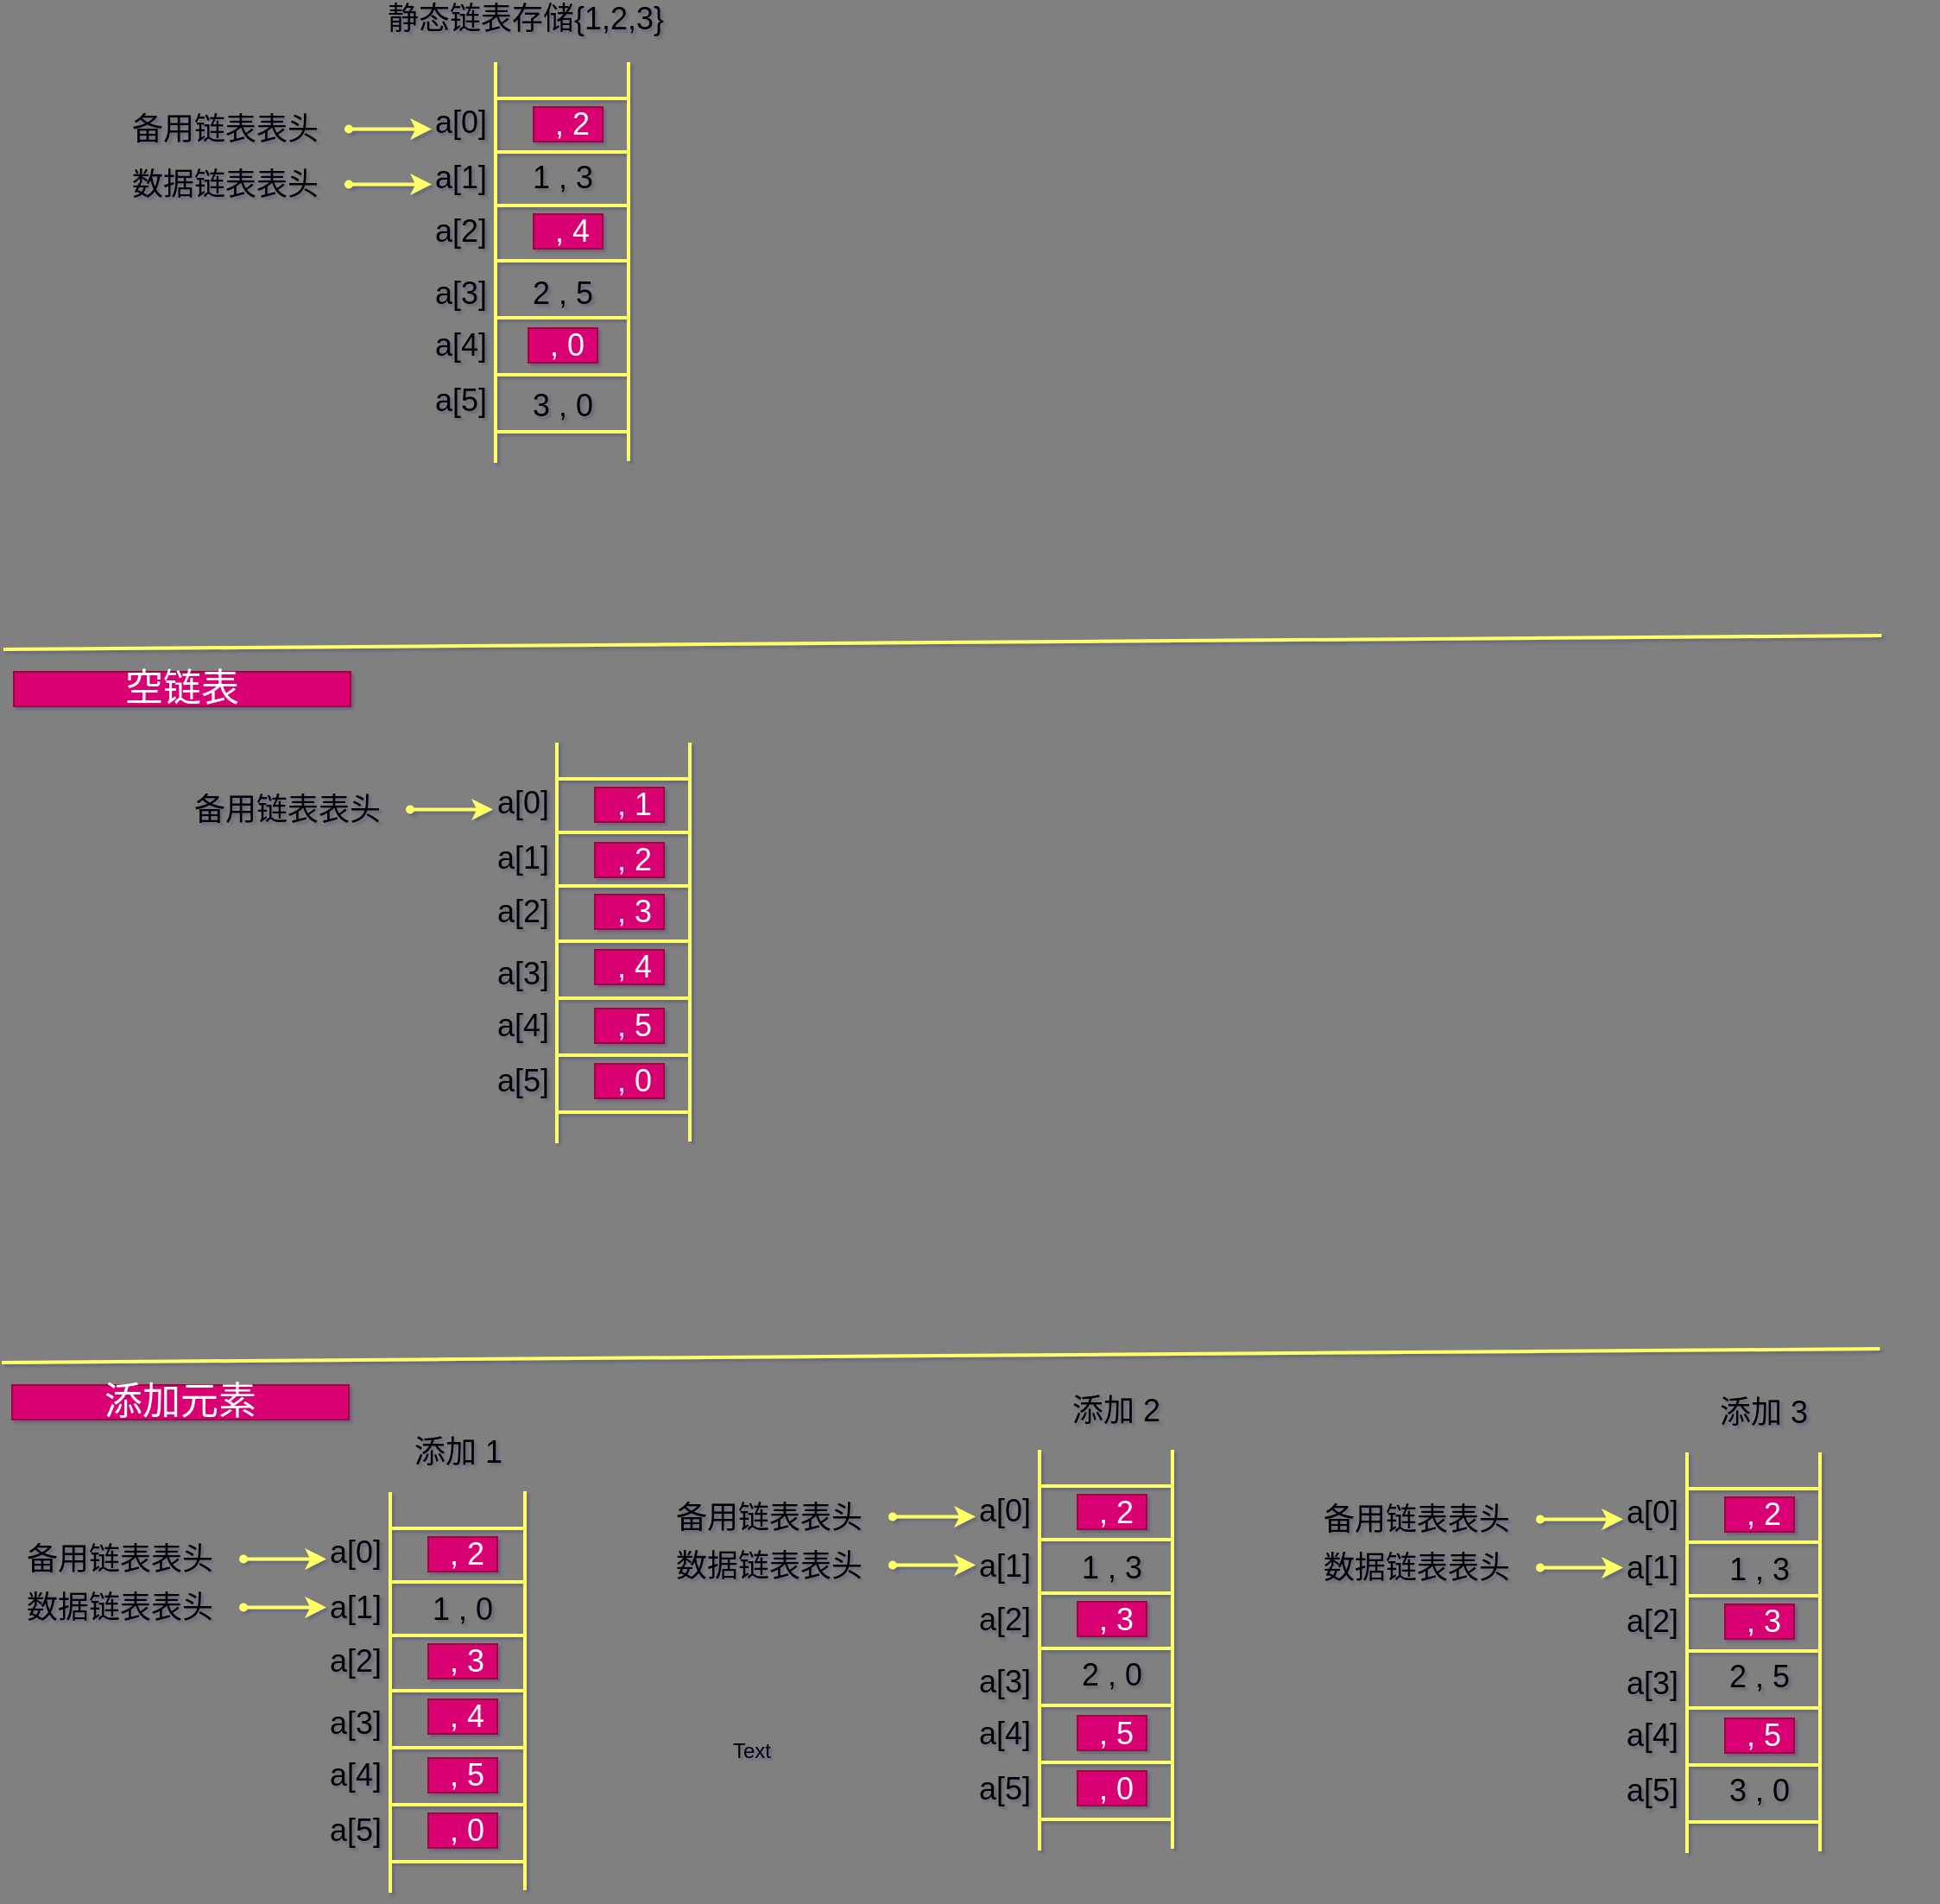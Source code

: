 <mxfile version="13.1.3" pages="2">
    <diagram id="6hGFLwfOUW9BJ-s0fimq" name="Page-1">
        <mxGraphModel dx="652" dy="480" grid="0" gridSize="10" guides="1" tooltips="1" connect="1" arrows="1" fold="1" page="1" pageScale="1" pageWidth="1169" pageHeight="827" background="#808080" math="0" shadow="1">
            <root>
                <mxCell id="0"/>
                <mxCell id="1" parent="0"/>
                <mxCell id="4" value="" style="endArrow=none;html=1;strokeWidth=2;strokeColor=#FFFF66;" parent="1" edge="1">
                    <mxGeometry width="50" height="50" relative="1" as="geometry">
                        <mxPoint x="316" y="337" as="sourcePoint"/>
                        <mxPoint x="316" y="105" as="targetPoint"/>
                    </mxGeometry>
                </mxCell>
                <mxCell id="8" value="" style="endArrow=none;html=1;strokeColor=#FFFF66;strokeWidth=2;" parent="1" edge="1">
                    <mxGeometry width="50" height="50" relative="1" as="geometry">
                        <mxPoint x="316" y="188.0" as="sourcePoint"/>
                        <mxPoint x="393" y="188" as="targetPoint"/>
                    </mxGeometry>
                </mxCell>
                <mxCell id="9" value="&lt;font style=&quot;font-size: 18px&quot;&gt;1 , 3&lt;/font&gt;" style="text;html=1;strokeColor=none;fillColor=none;align=center;verticalAlign=middle;whiteSpace=wrap;rounded=0;" parent="1" vertex="1">
                    <mxGeometry x="335" y="162" width="40" height="20" as="geometry"/>
                </mxCell>
                <mxCell id="12" value="" style="endArrow=none;html=1;strokeColor=#FFFF66;strokeWidth=2;" parent="1" edge="1">
                    <mxGeometry width="50" height="50" relative="1" as="geometry">
                        <mxPoint x="316" y="157.0" as="sourcePoint"/>
                        <mxPoint x="393" y="157" as="targetPoint"/>
                    </mxGeometry>
                </mxCell>
                <mxCell id="13" value="" style="endArrow=none;html=1;strokeColor=#FFFF66;strokeWidth=2;" parent="1" edge="1">
                    <mxGeometry width="50" height="50" relative="1" as="geometry">
                        <mxPoint x="316.0" y="157.0" as="sourcePoint"/>
                        <mxPoint x="393.0" y="157" as="targetPoint"/>
                    </mxGeometry>
                </mxCell>
                <mxCell id="18" value="" style="endArrow=none;html=1;strokeColor=#FFFF66;strokeWidth=2;" parent="1" edge="1">
                    <mxGeometry width="50" height="50" relative="1" as="geometry">
                        <mxPoint x="316.0" y="157.0" as="sourcePoint"/>
                        <mxPoint x="393.0" y="157" as="targetPoint"/>
                    </mxGeometry>
                </mxCell>
                <mxCell id="19" value="" style="endArrow=none;html=1;strokeColor=#FFFF66;strokeWidth=2;" parent="1" edge="1">
                    <mxGeometry width="50" height="50" relative="1" as="geometry">
                        <mxPoint x="316.0" y="220.0" as="sourcePoint"/>
                        <mxPoint x="393.0" y="220" as="targetPoint"/>
                    </mxGeometry>
                </mxCell>
                <mxCell id="21" value="" style="endArrow=none;html=1;strokeColor=#FFFF66;strokeWidth=2;" parent="1" edge="1">
                    <mxGeometry width="50" height="50" relative="1" as="geometry">
                        <mxPoint x="316" y="253.0" as="sourcePoint"/>
                        <mxPoint x="393" y="253" as="targetPoint"/>
                    </mxGeometry>
                </mxCell>
                <mxCell id="23" value="" style="endArrow=none;html=1;strokeColor=#FFFF66;strokeWidth=2;" parent="1" edge="1">
                    <mxGeometry width="50" height="50" relative="1" as="geometry">
                        <mxPoint x="316" y="286.0" as="sourcePoint"/>
                        <mxPoint x="393" y="286" as="targetPoint"/>
                    </mxGeometry>
                </mxCell>
                <mxCell id="25" value="" style="endArrow=none;html=1;strokeColor=#FFFF66;strokeWidth=2;" parent="1" edge="1">
                    <mxGeometry width="50" height="50" relative="1" as="geometry">
                        <mxPoint x="316" y="319.0" as="sourcePoint"/>
                        <mxPoint x="393" y="319" as="targetPoint"/>
                    </mxGeometry>
                </mxCell>
                <mxCell id="29" value="&lt;font style=&quot;font-size: 18px&quot;&gt;2 , 5&lt;/font&gt;" style="text;html=1;strokeColor=none;fillColor=none;align=center;verticalAlign=middle;whiteSpace=wrap;rounded=0;" parent="1" vertex="1">
                    <mxGeometry x="335" y="229" width="40" height="20" as="geometry"/>
                </mxCell>
                <mxCell id="30" value="&lt;font style=&quot;font-size: 18px&quot;&gt;3 , 0&lt;/font&gt;" style="text;html=1;strokeColor=none;fillColor=none;align=center;verticalAlign=middle;whiteSpace=wrap;rounded=0;" parent="1" vertex="1">
                    <mxGeometry x="335" y="294" width="40" height="20" as="geometry"/>
                </mxCell>
                <mxCell id="31" value="" style="endArrow=none;html=1;strokeWidth=2;strokeColor=#FFFF66;" parent="1" edge="1">
                    <mxGeometry width="50" height="50" relative="1" as="geometry">
                        <mxPoint x="393" y="336" as="sourcePoint"/>
                        <mxPoint x="393" y="105" as="targetPoint"/>
                    </mxGeometry>
                </mxCell>
                <mxCell id="32" value="&lt;span style=&quot;font-size: 18px&quot;&gt;静态链表存储{1,2,3}&lt;/span&gt;" style="text;html=1;strokeColor=none;fillColor=none;align=center;verticalAlign=middle;whiteSpace=wrap;rounded=0;" parent="1" vertex="1">
                    <mxGeometry x="236" y="70" width="195" height="20" as="geometry"/>
                </mxCell>
                <mxCell id="33" value="&lt;span style=&quot;font-size: 18px&quot;&gt;a[1]&lt;/span&gt;" style="text;html=1;strokeColor=none;fillColor=none;align=center;verticalAlign=middle;whiteSpace=wrap;rounded=0;" parent="1" vertex="1">
                    <mxGeometry x="276" y="162" width="40" height="20" as="geometry"/>
                </mxCell>
                <mxCell id="34" value="&lt;span style=&quot;font-size: 18px&quot;&gt;a[2]&lt;/span&gt;" style="text;html=1;strokeColor=none;fillColor=none;align=center;verticalAlign=middle;whiteSpace=wrap;rounded=0;" parent="1" vertex="1">
                    <mxGeometry x="276" y="193" width="40" height="20" as="geometry"/>
                </mxCell>
                <mxCell id="35" value="&lt;span style=&quot;font-size: 18px&quot;&gt;a[3]&lt;/span&gt;" style="text;html=1;strokeColor=none;fillColor=none;align=center;verticalAlign=middle;whiteSpace=wrap;rounded=0;" parent="1" vertex="1">
                    <mxGeometry x="276" y="229" width="40" height="20" as="geometry"/>
                </mxCell>
                <mxCell id="36" value="&lt;span style=&quot;font-size: 18px&quot;&gt;a[4]&lt;/span&gt;" style="text;html=1;strokeColor=none;fillColor=none;align=center;verticalAlign=middle;whiteSpace=wrap;rounded=0;" parent="1" vertex="1">
                    <mxGeometry x="276" y="259" width="40" height="20" as="geometry"/>
                </mxCell>
                <mxCell id="37" value="&lt;span style=&quot;font-size: 18px&quot;&gt;a[5]&lt;/span&gt;" style="text;html=1;strokeColor=none;fillColor=none;align=center;verticalAlign=middle;whiteSpace=wrap;rounded=0;" parent="1" vertex="1">
                    <mxGeometry x="276" y="291" width="40" height="20" as="geometry"/>
                </mxCell>
                <mxCell id="39" value="" style="endArrow=none;html=1;strokeColor=#FFFF66;strokeWidth=2;" parent="1" edge="1">
                    <mxGeometry width="50" height="50" relative="1" as="geometry">
                        <mxPoint x="316.0" y="126.0" as="sourcePoint"/>
                        <mxPoint x="393" y="126" as="targetPoint"/>
                    </mxGeometry>
                </mxCell>
                <mxCell id="40" value="&lt;span style=&quot;font-size: 18px&quot;&gt;a[0]&lt;/span&gt;" style="text;html=1;strokeColor=none;fillColor=none;align=center;verticalAlign=middle;whiteSpace=wrap;rounded=0;" parent="1" vertex="1">
                    <mxGeometry x="276" y="130" width="40" height="20" as="geometry"/>
                </mxCell>
                <mxCell id="83" value="" style="endArrow=classic;startArrow=oval;html=1;strokeColor=#FFFF66;strokeWidth=2;startFill=1;startSize=3;" parent="1" edge="1">
                    <mxGeometry width="50" height="50" relative="1" as="geometry">
                        <mxPoint x="231" y="143.76" as="sourcePoint"/>
                        <mxPoint x="279" y="143.76" as="targetPoint"/>
                    </mxGeometry>
                </mxCell>
                <mxCell id="84" value="" style="endArrow=classic;startArrow=oval;html=1;strokeColor=#FFFF66;strokeWidth=2;startFill=1;startSize=3;" parent="1" edge="1">
                    <mxGeometry width="50" height="50" relative="1" as="geometry">
                        <mxPoint x="231" y="175.76" as="sourcePoint"/>
                        <mxPoint x="279" y="175.76" as="targetPoint"/>
                    </mxGeometry>
                </mxCell>
                <mxCell id="85" value="&lt;span style=&quot;font-size: 18px&quot;&gt;备用链表表头&lt;/span&gt;" style="text;html=1;strokeColor=none;fillColor=none;align=center;verticalAlign=middle;whiteSpace=wrap;rounded=0;" parent="1" vertex="1">
                    <mxGeometry x="99" y="134" width="121" height="20" as="geometry"/>
                </mxCell>
                <mxCell id="86" value="&lt;span style=&quot;font-size: 18px&quot;&gt;数据链表表头&lt;/span&gt;" style="text;html=1;strokeColor=none;fillColor=none;align=center;verticalAlign=middle;whiteSpace=wrap;rounded=0;" parent="1" vertex="1">
                    <mxGeometry x="99" y="166" width="121" height="20" as="geometry"/>
                </mxCell>
                <mxCell id="87" value="&lt;font style=&quot;font-size: 18px&quot;&gt;&amp;nbsp;, 2&lt;/font&gt;" style="text;html=1;strokeColor=#A50040;fillColor=#d80073;align=center;verticalAlign=middle;whiteSpace=wrap;rounded=0;fontColor=#ffffff;" parent="1" vertex="1">
                    <mxGeometry x="338" y="131" width="40" height="20" as="geometry"/>
                </mxCell>
                <mxCell id="88" value="&lt;font style=&quot;font-size: 18px&quot;&gt;&amp;nbsp;, 4&lt;/font&gt;" style="text;html=1;strokeColor=#A50040;fillColor=#d80073;align=center;verticalAlign=middle;whiteSpace=wrap;rounded=0;fontColor=#ffffff;" parent="1" vertex="1">
                    <mxGeometry x="338" y="193" width="40" height="20" as="geometry"/>
                </mxCell>
                <mxCell id="89" value="&lt;font style=&quot;font-size: 18px&quot;&gt;&amp;nbsp;, 0&lt;/font&gt;" style="text;html=1;strokeColor=#A50040;fillColor=#d80073;align=center;verticalAlign=middle;whiteSpace=wrap;rounded=0;fontColor=#ffffff;" parent="1" vertex="1">
                    <mxGeometry x="335" y="259" width="40" height="20" as="geometry"/>
                </mxCell>
                <mxCell id="90" value="" style="endArrow=none;html=1;strokeWidth=2;strokeColor=#FFFF66;" parent="1" edge="1">
                    <mxGeometry width="50" height="50" relative="1" as="geometry">
                        <mxPoint x="255" y="1165" as="sourcePoint"/>
                        <mxPoint x="255" y="933" as="targetPoint"/>
                    </mxGeometry>
                </mxCell>
                <mxCell id="91" value="" style="endArrow=none;html=1;strokeColor=#FFFF66;strokeWidth=2;" parent="1" edge="1">
                    <mxGeometry width="50" height="50" relative="1" as="geometry">
                        <mxPoint x="255" y="1016" as="sourcePoint"/>
                        <mxPoint x="332" y="1016" as="targetPoint"/>
                    </mxGeometry>
                </mxCell>
                <mxCell id="93" value="" style="endArrow=none;html=1;strokeColor=#FFFF66;strokeWidth=2;" parent="1" edge="1">
                    <mxGeometry width="50" height="50" relative="1" as="geometry">
                        <mxPoint x="255" y="985" as="sourcePoint"/>
                        <mxPoint x="332" y="985" as="targetPoint"/>
                    </mxGeometry>
                </mxCell>
                <mxCell id="94" value="" style="endArrow=none;html=1;strokeColor=#FFFF66;strokeWidth=2;" parent="1" edge="1">
                    <mxGeometry width="50" height="50" relative="1" as="geometry">
                        <mxPoint x="255" y="985" as="sourcePoint"/>
                        <mxPoint x="332" y="985" as="targetPoint"/>
                    </mxGeometry>
                </mxCell>
                <mxCell id="95" value="" style="endArrow=none;html=1;strokeColor=#FFFF66;strokeWidth=2;" parent="1" edge="1">
                    <mxGeometry width="50" height="50" relative="1" as="geometry">
                        <mxPoint x="255" y="985" as="sourcePoint"/>
                        <mxPoint x="332" y="985" as="targetPoint"/>
                    </mxGeometry>
                </mxCell>
                <mxCell id="96" value="" style="endArrow=none;html=1;strokeColor=#FFFF66;strokeWidth=2;" parent="1" edge="1">
                    <mxGeometry width="50" height="50" relative="1" as="geometry">
                        <mxPoint x="255" y="1048" as="sourcePoint"/>
                        <mxPoint x="332" y="1048" as="targetPoint"/>
                    </mxGeometry>
                </mxCell>
                <mxCell id="97" value="" style="endArrow=none;html=1;strokeColor=#FFFF66;strokeWidth=2;" parent="1" edge="1">
                    <mxGeometry width="50" height="50" relative="1" as="geometry">
                        <mxPoint x="255" y="1081" as="sourcePoint"/>
                        <mxPoint x="332" y="1081" as="targetPoint"/>
                    </mxGeometry>
                </mxCell>
                <mxCell id="98" value="" style="endArrow=none;html=1;strokeColor=#FFFF66;strokeWidth=2;" parent="1" edge="1">
                    <mxGeometry width="50" height="50" relative="1" as="geometry">
                        <mxPoint x="255" y="1114" as="sourcePoint"/>
                        <mxPoint x="332" y="1114" as="targetPoint"/>
                    </mxGeometry>
                </mxCell>
                <mxCell id="99" value="" style="endArrow=none;html=1;strokeColor=#FFFF66;strokeWidth=2;" parent="1" edge="1">
                    <mxGeometry width="50" height="50" relative="1" as="geometry">
                        <mxPoint x="255" y="1147" as="sourcePoint"/>
                        <mxPoint x="332" y="1147" as="targetPoint"/>
                    </mxGeometry>
                </mxCell>
                <mxCell id="102" value="" style="endArrow=none;html=1;strokeWidth=2;strokeColor=#FFFF66;" parent="1" edge="1">
                    <mxGeometry width="50" height="50" relative="1" as="geometry">
                        <mxPoint x="333" y="1163.5" as="sourcePoint"/>
                        <mxPoint x="333" y="932.5" as="targetPoint"/>
                    </mxGeometry>
                </mxCell>
                <mxCell id="104" value="&lt;span style=&quot;font-size: 18px&quot;&gt;a[1]&lt;/span&gt;" style="text;html=1;strokeColor=none;fillColor=none;align=center;verticalAlign=middle;whiteSpace=wrap;rounded=0;" parent="1" vertex="1">
                    <mxGeometry x="215" y="990" width="40" height="20" as="geometry"/>
                </mxCell>
                <mxCell id="105" value="&lt;span style=&quot;font-size: 18px&quot;&gt;a[2]&lt;/span&gt;" style="text;html=1;strokeColor=none;fillColor=none;align=center;verticalAlign=middle;whiteSpace=wrap;rounded=0;" parent="1" vertex="1">
                    <mxGeometry x="215" y="1021" width="40" height="20" as="geometry"/>
                </mxCell>
                <mxCell id="106" value="&lt;span style=&quot;font-size: 18px&quot;&gt;a[3]&lt;/span&gt;" style="text;html=1;strokeColor=none;fillColor=none;align=center;verticalAlign=middle;whiteSpace=wrap;rounded=0;" parent="1" vertex="1">
                    <mxGeometry x="215" y="1057" width="40" height="20" as="geometry"/>
                </mxCell>
                <mxCell id="107" value="&lt;span style=&quot;font-size: 18px&quot;&gt;a[4]&lt;/span&gt;" style="text;html=1;strokeColor=none;fillColor=none;align=center;verticalAlign=middle;whiteSpace=wrap;rounded=0;" parent="1" vertex="1">
                    <mxGeometry x="215" y="1087" width="40" height="20" as="geometry"/>
                </mxCell>
                <mxCell id="108" value="&lt;span style=&quot;font-size: 18px&quot;&gt;a[5]&lt;/span&gt;" style="text;html=1;strokeColor=none;fillColor=none;align=center;verticalAlign=middle;whiteSpace=wrap;rounded=0;" parent="1" vertex="1">
                    <mxGeometry x="215" y="1119" width="40" height="20" as="geometry"/>
                </mxCell>
                <mxCell id="109" value="" style="endArrow=none;html=1;strokeColor=#FFFF66;strokeWidth=2;" parent="1" edge="1">
                    <mxGeometry width="50" height="50" relative="1" as="geometry">
                        <mxPoint x="255" y="954" as="sourcePoint"/>
                        <mxPoint x="332" y="954" as="targetPoint"/>
                    </mxGeometry>
                </mxCell>
                <mxCell id="110" value="&lt;span style=&quot;font-size: 18px&quot;&gt;a[0]&lt;/span&gt;" style="text;html=1;strokeColor=none;fillColor=none;align=center;verticalAlign=middle;whiteSpace=wrap;rounded=0;" parent="1" vertex="1">
                    <mxGeometry x="215" y="958" width="40" height="20" as="geometry"/>
                </mxCell>
                <mxCell id="111" value="" style="endArrow=classic;startArrow=oval;html=1;strokeColor=#FFFF66;strokeWidth=2;startFill=1;startSize=3;" parent="1" edge="1">
                    <mxGeometry width="50" height="50" relative="1" as="geometry">
                        <mxPoint x="170" y="971.76" as="sourcePoint"/>
                        <mxPoint x="218" y="971.76" as="targetPoint"/>
                    </mxGeometry>
                </mxCell>
                <mxCell id="113" value="&lt;span style=&quot;font-size: 18px&quot;&gt;备用链表表头&lt;/span&gt;" style="text;html=1;strokeColor=none;fillColor=none;align=center;verticalAlign=middle;whiteSpace=wrap;rounded=0;" parent="1" vertex="1">
                    <mxGeometry x="38" y="962" width="121" height="20" as="geometry"/>
                </mxCell>
                <mxCell id="115" value="&lt;font style=&quot;font-size: 18px&quot;&gt;&amp;nbsp;, 2&lt;/font&gt;" style="text;html=1;strokeColor=#A50040;fillColor=#d80073;align=center;verticalAlign=middle;whiteSpace=wrap;rounded=0;fontColor=#ffffff;" parent="1" vertex="1">
                    <mxGeometry x="277" y="959" width="40" height="20" as="geometry"/>
                </mxCell>
                <mxCell id="116" value="&lt;font style=&quot;font-size: 18px&quot;&gt;&amp;nbsp;, 4&lt;/font&gt;" style="text;html=1;strokeColor=#A50040;fillColor=#d80073;align=center;verticalAlign=middle;whiteSpace=wrap;rounded=0;fontColor=#ffffff;" parent="1" vertex="1">
                    <mxGeometry x="277" y="1021" width="40" height="20" as="geometry"/>
                </mxCell>
                <mxCell id="117" value="&lt;font style=&quot;font-size: 18px&quot;&gt;&amp;nbsp;, 5&lt;/font&gt;" style="text;html=1;strokeColor=#A50040;fillColor=#d80073;align=center;verticalAlign=middle;whiteSpace=wrap;rounded=0;fontColor=#ffffff;" parent="1" vertex="1">
                    <mxGeometry x="277" y="1087" width="40" height="20" as="geometry"/>
                </mxCell>
                <mxCell id="119" value="&lt;font style=&quot;font-size: 18px&quot;&gt;&amp;nbsp;, 3&lt;/font&gt;" style="text;html=1;strokeColor=#A50040;fillColor=#d80073;align=center;verticalAlign=middle;whiteSpace=wrap;rounded=0;fontColor=#ffffff;" parent="1" vertex="1">
                    <mxGeometry x="277" y="1021" width="40" height="20" as="geometry"/>
                </mxCell>
                <mxCell id="120" value="&lt;font style=&quot;font-size: 18px&quot;&gt;1 , 0&lt;/font&gt;" style="text;html=1;align=center;verticalAlign=middle;whiteSpace=wrap;rounded=0;" parent="1" vertex="1">
                    <mxGeometry x="277" y="991" width="40" height="20" as="geometry"/>
                </mxCell>
                <mxCell id="121" value="&lt;font style=&quot;font-size: 18px&quot;&gt;&amp;nbsp;, 0&lt;/font&gt;" style="text;html=1;strokeColor=#A50040;fillColor=#d80073;align=center;verticalAlign=middle;whiteSpace=wrap;rounded=0;fontColor=#ffffff;" parent="1" vertex="1">
                    <mxGeometry x="277" y="1119" width="40" height="20" as="geometry"/>
                </mxCell>
                <mxCell id="122" value="&lt;font style=&quot;font-size: 18px&quot;&gt;&amp;nbsp;, 4&lt;/font&gt;" style="text;html=1;strokeColor=#A50040;fillColor=#d80073;align=center;verticalAlign=middle;whiteSpace=wrap;rounded=0;fontColor=#ffffff;" parent="1" vertex="1">
                    <mxGeometry x="277" y="1053" width="40" height="20" as="geometry"/>
                </mxCell>
                <mxCell id="123" value="" style="endArrow=none;html=1;strokeWidth=2;strokeColor=#FFFF66;" parent="1" edge="1">
                    <mxGeometry width="50" height="50" relative="1" as="geometry">
                        <mxPoint x="351.5" y="731.0" as="sourcePoint"/>
                        <mxPoint x="351.5" y="499" as="targetPoint"/>
                    </mxGeometry>
                </mxCell>
                <mxCell id="124" value="" style="endArrow=none;html=1;strokeColor=#FFFF66;strokeWidth=2;" parent="1" edge="1">
                    <mxGeometry width="50" height="50" relative="1" as="geometry">
                        <mxPoint x="351.5" y="582" as="sourcePoint"/>
                        <mxPoint x="428.5" y="582" as="targetPoint"/>
                    </mxGeometry>
                </mxCell>
                <mxCell id="125" value="" style="endArrow=none;html=1;strokeColor=#FFFF66;strokeWidth=2;" parent="1" edge="1">
                    <mxGeometry width="50" height="50" relative="1" as="geometry">
                        <mxPoint x="351.5" y="551" as="sourcePoint"/>
                        <mxPoint x="428.5" y="551" as="targetPoint"/>
                    </mxGeometry>
                </mxCell>
                <mxCell id="126" value="" style="endArrow=none;html=1;strokeColor=#FFFF66;strokeWidth=2;" parent="1" edge="1">
                    <mxGeometry width="50" height="50" relative="1" as="geometry">
                        <mxPoint x="351.5" y="551" as="sourcePoint"/>
                        <mxPoint x="428.5" y="551" as="targetPoint"/>
                    </mxGeometry>
                </mxCell>
                <mxCell id="127" value="" style="endArrow=none;html=1;strokeColor=#FFFF66;strokeWidth=2;" parent="1" edge="1">
                    <mxGeometry width="50" height="50" relative="1" as="geometry">
                        <mxPoint x="351.5" y="551" as="sourcePoint"/>
                        <mxPoint x="428.5" y="551" as="targetPoint"/>
                    </mxGeometry>
                </mxCell>
                <mxCell id="128" value="" style="endArrow=none;html=1;strokeColor=#FFFF66;strokeWidth=2;" parent="1" edge="1">
                    <mxGeometry width="50" height="50" relative="1" as="geometry">
                        <mxPoint x="351.5" y="614" as="sourcePoint"/>
                        <mxPoint x="428.5" y="614" as="targetPoint"/>
                    </mxGeometry>
                </mxCell>
                <mxCell id="129" value="" style="endArrow=none;html=1;strokeColor=#FFFF66;strokeWidth=2;" parent="1" edge="1">
                    <mxGeometry width="50" height="50" relative="1" as="geometry">
                        <mxPoint x="351.5" y="647" as="sourcePoint"/>
                        <mxPoint x="428.5" y="647" as="targetPoint"/>
                    </mxGeometry>
                </mxCell>
                <mxCell id="130" value="" style="endArrow=none;html=1;strokeColor=#FFFF66;strokeWidth=2;" parent="1" edge="1">
                    <mxGeometry width="50" height="50" relative="1" as="geometry">
                        <mxPoint x="351.5" y="680" as="sourcePoint"/>
                        <mxPoint x="428.5" y="680" as="targetPoint"/>
                    </mxGeometry>
                </mxCell>
                <mxCell id="131" value="" style="endArrow=none;html=1;strokeColor=#FFFF66;strokeWidth=2;" parent="1" edge="1">
                    <mxGeometry width="50" height="50" relative="1" as="geometry">
                        <mxPoint x="351.5" y="713" as="sourcePoint"/>
                        <mxPoint x="428.5" y="713" as="targetPoint"/>
                    </mxGeometry>
                </mxCell>
                <mxCell id="132" value="" style="endArrow=none;html=1;strokeWidth=2;strokeColor=#FFFF66;" parent="1" edge="1">
                    <mxGeometry width="50" height="50" relative="1" as="geometry">
                        <mxPoint x="428.5" y="730" as="sourcePoint"/>
                        <mxPoint x="428.5" y="499" as="targetPoint"/>
                    </mxGeometry>
                </mxCell>
                <mxCell id="133" value="&lt;span style=&quot;font-size: 18px&quot;&gt;a[1]&lt;/span&gt;" style="text;html=1;strokeColor=none;fillColor=none;align=center;verticalAlign=middle;whiteSpace=wrap;rounded=0;" parent="1" vertex="1">
                    <mxGeometry x="311.5" y="556" width="40" height="20" as="geometry"/>
                </mxCell>
                <mxCell id="134" value="&lt;span style=&quot;font-size: 18px&quot;&gt;a[2]&lt;/span&gt;" style="text;html=1;strokeColor=none;fillColor=none;align=center;verticalAlign=middle;whiteSpace=wrap;rounded=0;" parent="1" vertex="1">
                    <mxGeometry x="311.5" y="587" width="40" height="20" as="geometry"/>
                </mxCell>
                <mxCell id="135" value="&lt;span style=&quot;font-size: 18px&quot;&gt;a[3]&lt;/span&gt;" style="text;html=1;strokeColor=none;fillColor=none;align=center;verticalAlign=middle;whiteSpace=wrap;rounded=0;" parent="1" vertex="1">
                    <mxGeometry x="311.5" y="623" width="40" height="20" as="geometry"/>
                </mxCell>
                <mxCell id="136" value="&lt;span style=&quot;font-size: 18px&quot;&gt;a[4]&lt;/span&gt;" style="text;html=1;strokeColor=none;fillColor=none;align=center;verticalAlign=middle;whiteSpace=wrap;rounded=0;" parent="1" vertex="1">
                    <mxGeometry x="311.5" y="653" width="40" height="20" as="geometry"/>
                </mxCell>
                <mxCell id="137" value="&lt;span style=&quot;font-size: 18px&quot;&gt;a[5]&lt;/span&gt;" style="text;html=1;strokeColor=none;fillColor=none;align=center;verticalAlign=middle;whiteSpace=wrap;rounded=0;" parent="1" vertex="1">
                    <mxGeometry x="311.5" y="685" width="40" height="20" as="geometry"/>
                </mxCell>
                <mxCell id="138" value="" style="endArrow=none;html=1;strokeColor=#FFFF66;strokeWidth=2;" parent="1" edge="1">
                    <mxGeometry width="50" height="50" relative="1" as="geometry">
                        <mxPoint x="351.5" y="520" as="sourcePoint"/>
                        <mxPoint x="428.5" y="520" as="targetPoint"/>
                    </mxGeometry>
                </mxCell>
                <mxCell id="139" value="&lt;span style=&quot;font-size: 18px&quot;&gt;a[0]&lt;/span&gt;" style="text;html=1;strokeColor=none;fillColor=none;align=center;verticalAlign=middle;whiteSpace=wrap;rounded=0;" parent="1" vertex="1">
                    <mxGeometry x="311.5" y="524" width="40" height="20" as="geometry"/>
                </mxCell>
                <mxCell id="140" value="" style="endArrow=classic;startArrow=oval;html=1;strokeColor=#FFFF66;strokeWidth=2;startFill=1;startSize=3;" parent="1" edge="1">
                    <mxGeometry width="50" height="50" relative="1" as="geometry">
                        <mxPoint x="266.5" y="537.76" as="sourcePoint"/>
                        <mxPoint x="314.5" y="537.76" as="targetPoint"/>
                    </mxGeometry>
                </mxCell>
                <mxCell id="141" value="&lt;span style=&quot;font-size: 18px&quot;&gt;备用链表表头&lt;/span&gt;" style="text;html=1;strokeColor=none;fillColor=none;align=center;verticalAlign=middle;whiteSpace=wrap;rounded=0;" parent="1" vertex="1">
                    <mxGeometry x="134.5" y="528" width="121" height="20" as="geometry"/>
                </mxCell>
                <mxCell id="142" value="&lt;font style=&quot;font-size: 18px&quot;&gt;&amp;nbsp;, 1&lt;/font&gt;" style="text;html=1;strokeColor=#A50040;fillColor=#d80073;align=center;verticalAlign=middle;whiteSpace=wrap;rounded=0;fontColor=#ffffff;" parent="1" vertex="1">
                    <mxGeometry x="373.5" y="525" width="40" height="20" as="geometry"/>
                </mxCell>
                <mxCell id="143" value="&lt;font style=&quot;font-size: 18px&quot;&gt;&amp;nbsp;, 4&lt;/font&gt;" style="text;html=1;strokeColor=#A50040;fillColor=#d80073;align=center;verticalAlign=middle;whiteSpace=wrap;rounded=0;fontColor=#ffffff;" parent="1" vertex="1">
                    <mxGeometry x="373.5" y="587" width="40" height="20" as="geometry"/>
                </mxCell>
                <mxCell id="144" value="&lt;font style=&quot;font-size: 18px&quot;&gt;&amp;nbsp;, 5&lt;/font&gt;" style="text;html=1;strokeColor=#A50040;fillColor=#d80073;align=center;verticalAlign=middle;whiteSpace=wrap;rounded=0;fontColor=#ffffff;" parent="1" vertex="1">
                    <mxGeometry x="373.5" y="653" width="40" height="20" as="geometry"/>
                </mxCell>
                <mxCell id="145" value="&lt;font style=&quot;font-size: 18px&quot;&gt;&amp;nbsp;, 3&lt;/font&gt;" style="text;html=1;strokeColor=#A50040;fillColor=#d80073;align=center;verticalAlign=middle;whiteSpace=wrap;rounded=0;fontColor=#ffffff;" parent="1" vertex="1">
                    <mxGeometry x="373.5" y="587" width="40" height="20" as="geometry"/>
                </mxCell>
                <mxCell id="146" value="&lt;font style=&quot;font-size: 18px&quot;&gt;&amp;nbsp;, 2&lt;/font&gt;" style="text;html=1;strokeColor=#A50040;fillColor=#d80073;align=center;verticalAlign=middle;whiteSpace=wrap;rounded=0;fontColor=#ffffff;" parent="1" vertex="1">
                    <mxGeometry x="373.5" y="557" width="40" height="20" as="geometry"/>
                </mxCell>
                <mxCell id="147" value="&lt;font style=&quot;font-size: 18px&quot;&gt;&amp;nbsp;, 0&lt;/font&gt;" style="text;html=1;strokeColor=#A50040;fillColor=#d80073;align=center;verticalAlign=middle;whiteSpace=wrap;rounded=0;fontColor=#ffffff;" parent="1" vertex="1">
                    <mxGeometry x="373.5" y="685" width="40" height="20" as="geometry"/>
                </mxCell>
                <mxCell id="148" value="&lt;font style=&quot;font-size: 18px&quot;&gt;&amp;nbsp;, 4&lt;/font&gt;" style="text;html=1;strokeColor=#A50040;fillColor=#d80073;align=center;verticalAlign=middle;whiteSpace=wrap;rounded=0;fontColor=#ffffff;" parent="1" vertex="1">
                    <mxGeometry x="373.5" y="619" width="40" height="20" as="geometry"/>
                </mxCell>
                <mxCell id="150" value="" style="endArrow=classic;startArrow=oval;html=1;strokeColor=#FFFF66;strokeWidth=2;startFill=1;startSize=3;" parent="1" edge="1">
                    <mxGeometry width="50" height="50" relative="1" as="geometry">
                        <mxPoint x="170" y="999.76" as="sourcePoint"/>
                        <mxPoint x="218" y="999.76" as="targetPoint"/>
                    </mxGeometry>
                </mxCell>
                <mxCell id="151" value="&lt;span style=&quot;font-size: 18px&quot;&gt;数据链表表头&lt;/span&gt;" style="text;html=1;strokeColor=none;fillColor=none;align=center;verticalAlign=middle;whiteSpace=wrap;rounded=0;" parent="1" vertex="1">
                    <mxGeometry x="38" y="990" width="121" height="20" as="geometry"/>
                </mxCell>
                <mxCell id="152" value="" style="endArrow=none;html=1;strokeWidth=2;strokeColor=#FFFF66;" parent="1" edge="1">
                    <mxGeometry width="50" height="50" relative="1" as="geometry">
                        <mxPoint x="631" y="1140.5" as="sourcePoint"/>
                        <mxPoint x="631" y="908.5" as="targetPoint"/>
                    </mxGeometry>
                </mxCell>
                <mxCell id="153" value="" style="endArrow=none;html=1;strokeColor=#FFFF66;strokeWidth=2;" parent="1" edge="1">
                    <mxGeometry width="50" height="50" relative="1" as="geometry">
                        <mxPoint x="631" y="991.5" as="sourcePoint"/>
                        <mxPoint x="708" y="991.5" as="targetPoint"/>
                    </mxGeometry>
                </mxCell>
                <mxCell id="154" value="" style="endArrow=none;html=1;strokeColor=#FFFF66;strokeWidth=2;" parent="1" edge="1">
                    <mxGeometry width="50" height="50" relative="1" as="geometry">
                        <mxPoint x="631" y="960.5" as="sourcePoint"/>
                        <mxPoint x="708" y="960.5" as="targetPoint"/>
                    </mxGeometry>
                </mxCell>
                <mxCell id="155" value="" style="endArrow=none;html=1;strokeColor=#FFFF66;strokeWidth=2;" parent="1" edge="1">
                    <mxGeometry width="50" height="50" relative="1" as="geometry">
                        <mxPoint x="631" y="960.5" as="sourcePoint"/>
                        <mxPoint x="708" y="960.5" as="targetPoint"/>
                    </mxGeometry>
                </mxCell>
                <mxCell id="156" value="" style="endArrow=none;html=1;strokeColor=#FFFF66;strokeWidth=2;" parent="1" edge="1">
                    <mxGeometry width="50" height="50" relative="1" as="geometry">
                        <mxPoint x="631" y="960.5" as="sourcePoint"/>
                        <mxPoint x="708" y="960.5" as="targetPoint"/>
                    </mxGeometry>
                </mxCell>
                <mxCell id="157" value="" style="endArrow=none;html=1;strokeColor=#FFFF66;strokeWidth=2;" parent="1" edge="1">
                    <mxGeometry width="50" height="50" relative="1" as="geometry">
                        <mxPoint x="631" y="1023.5" as="sourcePoint"/>
                        <mxPoint x="708" y="1023.5" as="targetPoint"/>
                    </mxGeometry>
                </mxCell>
                <mxCell id="158" value="" style="endArrow=none;html=1;strokeColor=#FFFF66;strokeWidth=2;" parent="1" edge="1">
                    <mxGeometry width="50" height="50" relative="1" as="geometry">
                        <mxPoint x="631" y="1056.5" as="sourcePoint"/>
                        <mxPoint x="708" y="1056.5" as="targetPoint"/>
                    </mxGeometry>
                </mxCell>
                <mxCell id="159" value="" style="endArrow=none;html=1;strokeColor=#FFFF66;strokeWidth=2;" parent="1" edge="1">
                    <mxGeometry width="50" height="50" relative="1" as="geometry">
                        <mxPoint x="631" y="1089.5" as="sourcePoint"/>
                        <mxPoint x="708" y="1089.5" as="targetPoint"/>
                    </mxGeometry>
                </mxCell>
                <mxCell id="160" value="" style="endArrow=none;html=1;strokeColor=#FFFF66;strokeWidth=2;" parent="1" edge="1">
                    <mxGeometry width="50" height="50" relative="1" as="geometry">
                        <mxPoint x="631" y="1122.5" as="sourcePoint"/>
                        <mxPoint x="708" y="1122.5" as="targetPoint"/>
                    </mxGeometry>
                </mxCell>
                <mxCell id="161" value="" style="endArrow=none;html=1;strokeWidth=2;strokeColor=#FFFF66;" parent="1" edge="1">
                    <mxGeometry width="50" height="50" relative="1" as="geometry">
                        <mxPoint x="708" y="1139.5" as="sourcePoint"/>
                        <mxPoint x="708" y="908.5" as="targetPoint"/>
                    </mxGeometry>
                </mxCell>
                <mxCell id="162" value="&lt;span style=&quot;font-size: 18px&quot;&gt;a[1]&lt;/span&gt;" style="text;html=1;strokeColor=none;fillColor=none;align=center;verticalAlign=middle;whiteSpace=wrap;rounded=0;" parent="1" vertex="1">
                    <mxGeometry x="591" y="965.5" width="40" height="20" as="geometry"/>
                </mxCell>
                <mxCell id="163" value="&lt;span style=&quot;font-size: 18px&quot;&gt;a[2]&lt;/span&gt;" style="text;html=1;strokeColor=none;fillColor=none;align=center;verticalAlign=middle;whiteSpace=wrap;rounded=0;" parent="1" vertex="1">
                    <mxGeometry x="591" y="996.5" width="40" height="20" as="geometry"/>
                </mxCell>
                <mxCell id="164" value="&lt;span style=&quot;font-size: 18px&quot;&gt;a[3]&lt;/span&gt;" style="text;html=1;strokeColor=none;fillColor=none;align=center;verticalAlign=middle;whiteSpace=wrap;rounded=0;" parent="1" vertex="1">
                    <mxGeometry x="591" y="1032.5" width="40" height="20" as="geometry"/>
                </mxCell>
                <mxCell id="165" value="&lt;span style=&quot;font-size: 18px&quot;&gt;a[4]&lt;/span&gt;" style="text;html=1;strokeColor=none;fillColor=none;align=center;verticalAlign=middle;whiteSpace=wrap;rounded=0;" parent="1" vertex="1">
                    <mxGeometry x="591" y="1062.5" width="40" height="20" as="geometry"/>
                </mxCell>
                <mxCell id="166" value="&lt;span style=&quot;font-size: 18px&quot;&gt;a[5]&lt;/span&gt;" style="text;html=1;strokeColor=none;fillColor=none;align=center;verticalAlign=middle;whiteSpace=wrap;rounded=0;" parent="1" vertex="1">
                    <mxGeometry x="591" y="1094.5" width="40" height="20" as="geometry"/>
                </mxCell>
                <mxCell id="167" value="" style="endArrow=none;html=1;strokeColor=#FFFF66;strokeWidth=2;" parent="1" edge="1">
                    <mxGeometry width="50" height="50" relative="1" as="geometry">
                        <mxPoint x="631" y="929.5" as="sourcePoint"/>
                        <mxPoint x="708" y="929.5" as="targetPoint"/>
                    </mxGeometry>
                </mxCell>
                <mxCell id="168" value="&lt;span style=&quot;font-size: 18px&quot;&gt;a[0]&lt;/span&gt;" style="text;html=1;strokeColor=none;fillColor=none;align=center;verticalAlign=middle;whiteSpace=wrap;rounded=0;" parent="1" vertex="1">
                    <mxGeometry x="591" y="933.5" width="40" height="20" as="geometry"/>
                </mxCell>
                <mxCell id="169" value="" style="endArrow=classic;startArrow=oval;html=1;strokeColor=#FFFF66;strokeWidth=2;startFill=1;startSize=3;" parent="1" edge="1">
                    <mxGeometry width="50" height="50" relative="1" as="geometry">
                        <mxPoint x="546" y="947.26" as="sourcePoint"/>
                        <mxPoint x="594" y="947.26" as="targetPoint"/>
                    </mxGeometry>
                </mxCell>
                <mxCell id="170" value="&lt;span style=&quot;font-size: 18px&quot;&gt;备用链表表头&lt;/span&gt;" style="text;html=1;strokeColor=none;fillColor=none;align=center;verticalAlign=middle;whiteSpace=wrap;rounded=0;" parent="1" vertex="1">
                    <mxGeometry x="414" y="937.5" width="121" height="20" as="geometry"/>
                </mxCell>
                <mxCell id="171" value="&lt;font style=&quot;font-size: 18px&quot;&gt;&amp;nbsp;, 2&lt;/font&gt;" style="text;html=1;strokeColor=#A50040;fillColor=#d80073;align=center;verticalAlign=middle;whiteSpace=wrap;rounded=0;fontColor=#ffffff;" parent="1" vertex="1">
                    <mxGeometry x="653" y="934.5" width="40" height="20" as="geometry"/>
                </mxCell>
                <mxCell id="172" value="&lt;font style=&quot;font-size: 18px&quot;&gt;&amp;nbsp;, 4&lt;/font&gt;" style="text;html=1;strokeColor=#A50040;fillColor=#d80073;align=center;verticalAlign=middle;whiteSpace=wrap;rounded=0;fontColor=#ffffff;" parent="1" vertex="1">
                    <mxGeometry x="653" y="996.5" width="40" height="20" as="geometry"/>
                </mxCell>
                <mxCell id="173" value="&lt;font style=&quot;font-size: 18px&quot;&gt;&amp;nbsp;, 5&lt;/font&gt;" style="text;html=1;strokeColor=#A50040;fillColor=#d80073;align=center;verticalAlign=middle;whiteSpace=wrap;rounded=0;fontColor=#ffffff;" parent="1" vertex="1">
                    <mxGeometry x="653" y="1062.5" width="40" height="20" as="geometry"/>
                </mxCell>
                <mxCell id="174" value="&lt;font style=&quot;font-size: 18px&quot;&gt;&amp;nbsp;, 3&lt;/font&gt;" style="text;html=1;strokeColor=#A50040;fillColor=#d80073;align=center;verticalAlign=middle;whiteSpace=wrap;rounded=0;fontColor=#ffffff;" parent="1" vertex="1">
                    <mxGeometry x="653" y="996.5" width="40" height="20" as="geometry"/>
                </mxCell>
                <mxCell id="175" value="&lt;font style=&quot;font-size: 18px&quot;&gt;1 , 3&lt;/font&gt;" style="text;html=1;align=center;verticalAlign=middle;whiteSpace=wrap;rounded=0;" parent="1" vertex="1">
                    <mxGeometry x="653" y="966.5" width="40" height="20" as="geometry"/>
                </mxCell>
                <mxCell id="176" value="&lt;font style=&quot;font-size: 18px&quot;&gt;&amp;nbsp;, 0&lt;/font&gt;" style="text;html=1;strokeColor=#A50040;fillColor=#d80073;align=center;verticalAlign=middle;whiteSpace=wrap;rounded=0;fontColor=#ffffff;" parent="1" vertex="1">
                    <mxGeometry x="653" y="1094.5" width="40" height="20" as="geometry"/>
                </mxCell>
                <mxCell id="177" value="&lt;font style=&quot;font-size: 18px&quot;&gt;2 , 0&lt;/font&gt;" style="text;html=1;align=center;verticalAlign=middle;whiteSpace=wrap;rounded=0;" parent="1" vertex="1">
                    <mxGeometry x="653" y="1028.5" width="40" height="20" as="geometry"/>
                </mxCell>
                <mxCell id="178" value="&lt;span style=&quot;font-size: 18px&quot;&gt;添加 2&lt;/span&gt;" style="text;html=1;strokeColor=none;fillColor=none;align=center;verticalAlign=middle;whiteSpace=wrap;rounded=0;" parent="1" vertex="1">
                    <mxGeometry x="578" y="875.5" width="195" height="20" as="geometry"/>
                </mxCell>
                <mxCell id="179" value="" style="endArrow=classic;startArrow=oval;html=1;strokeColor=#FFFF66;strokeWidth=2;startFill=1;startSize=3;" parent="1" edge="1">
                    <mxGeometry width="50" height="50" relative="1" as="geometry">
                        <mxPoint x="546" y="975.26" as="sourcePoint"/>
                        <mxPoint x="594" y="975.26" as="targetPoint"/>
                    </mxGeometry>
                </mxCell>
                <mxCell id="180" value="&lt;span style=&quot;font-size: 18px&quot;&gt;数据链表表头&lt;/span&gt;" style="text;html=1;strokeColor=none;fillColor=none;align=center;verticalAlign=middle;whiteSpace=wrap;rounded=0;" parent="1" vertex="1">
                    <mxGeometry x="414" y="965.5" width="121" height="20" as="geometry"/>
                </mxCell>
                <mxCell id="181" value="&lt;span style=&quot;font-size: 18px&quot;&gt;添加 1&lt;/span&gt;" style="text;html=1;strokeColor=none;fillColor=none;align=center;verticalAlign=middle;whiteSpace=wrap;rounded=0;" parent="1" vertex="1">
                    <mxGeometry x="196.5" y="900" width="195" height="20" as="geometry"/>
                </mxCell>
                <mxCell id="182" value="" style="endArrow=none;html=1;strokeWidth=2;strokeColor=#FFFF66;" parent="1" edge="1">
                    <mxGeometry width="50" height="50" relative="1" as="geometry">
                        <mxPoint x="1006" y="1142.0" as="sourcePoint"/>
                        <mxPoint x="1006" y="910.0" as="targetPoint"/>
                    </mxGeometry>
                </mxCell>
                <mxCell id="183" value="" style="endArrow=none;html=1;strokeColor=#FFFF66;strokeWidth=2;" parent="1" edge="1">
                    <mxGeometry width="50" height="50" relative="1" as="geometry">
                        <mxPoint x="1006" y="993" as="sourcePoint"/>
                        <mxPoint x="1083" y="993" as="targetPoint"/>
                    </mxGeometry>
                </mxCell>
                <mxCell id="184" value="" style="endArrow=none;html=1;strokeColor=#FFFF66;strokeWidth=2;" parent="1" edge="1">
                    <mxGeometry width="50" height="50" relative="1" as="geometry">
                        <mxPoint x="1006" y="962.0" as="sourcePoint"/>
                        <mxPoint x="1083" y="962.0" as="targetPoint"/>
                    </mxGeometry>
                </mxCell>
                <mxCell id="185" value="" style="endArrow=none;html=1;strokeColor=#FFFF66;strokeWidth=2;" parent="1" edge="1">
                    <mxGeometry width="50" height="50" relative="1" as="geometry">
                        <mxPoint x="1006" y="962.0" as="sourcePoint"/>
                        <mxPoint x="1083" y="962.0" as="targetPoint"/>
                    </mxGeometry>
                </mxCell>
                <mxCell id="186" value="" style="endArrow=none;html=1;strokeColor=#FFFF66;strokeWidth=2;" parent="1" edge="1">
                    <mxGeometry width="50" height="50" relative="1" as="geometry">
                        <mxPoint x="1006" y="962.0" as="sourcePoint"/>
                        <mxPoint x="1083" y="962.0" as="targetPoint"/>
                    </mxGeometry>
                </mxCell>
                <mxCell id="187" value="" style="endArrow=none;html=1;strokeColor=#FFFF66;strokeWidth=2;" parent="1" edge="1">
                    <mxGeometry width="50" height="50" relative="1" as="geometry">
                        <mxPoint x="1006" y="1025.0" as="sourcePoint"/>
                        <mxPoint x="1083" y="1025.0" as="targetPoint"/>
                    </mxGeometry>
                </mxCell>
                <mxCell id="188" value="" style="endArrow=none;html=1;strokeColor=#FFFF66;strokeWidth=2;" parent="1" edge="1">
                    <mxGeometry width="50" height="50" relative="1" as="geometry">
                        <mxPoint x="1006" y="1058" as="sourcePoint"/>
                        <mxPoint x="1083" y="1058" as="targetPoint"/>
                    </mxGeometry>
                </mxCell>
                <mxCell id="189" value="" style="endArrow=none;html=1;strokeColor=#FFFF66;strokeWidth=2;" parent="1" edge="1">
                    <mxGeometry width="50" height="50" relative="1" as="geometry">
                        <mxPoint x="1006" y="1091" as="sourcePoint"/>
                        <mxPoint x="1083" y="1091" as="targetPoint"/>
                    </mxGeometry>
                </mxCell>
                <mxCell id="190" value="" style="endArrow=none;html=1;strokeColor=#FFFF66;strokeWidth=2;" parent="1" edge="1">
                    <mxGeometry width="50" height="50" relative="1" as="geometry">
                        <mxPoint x="1006" y="1124" as="sourcePoint"/>
                        <mxPoint x="1083" y="1124" as="targetPoint"/>
                    </mxGeometry>
                </mxCell>
                <mxCell id="191" value="" style="endArrow=none;html=1;strokeWidth=2;strokeColor=#FFFF66;" parent="1" edge="1">
                    <mxGeometry width="50" height="50" relative="1" as="geometry">
                        <mxPoint x="1083" y="1141" as="sourcePoint"/>
                        <mxPoint x="1083" y="910.0" as="targetPoint"/>
                    </mxGeometry>
                </mxCell>
                <mxCell id="192" value="&lt;span style=&quot;font-size: 18px&quot;&gt;a[1]&lt;/span&gt;" style="text;html=1;strokeColor=none;fillColor=none;align=center;verticalAlign=middle;whiteSpace=wrap;rounded=0;" parent="1" vertex="1">
                    <mxGeometry x="966" y="967" width="40" height="20" as="geometry"/>
                </mxCell>
                <mxCell id="193" value="&lt;span style=&quot;font-size: 18px&quot;&gt;a[2]&lt;/span&gt;" style="text;html=1;strokeColor=none;fillColor=none;align=center;verticalAlign=middle;whiteSpace=wrap;rounded=0;" parent="1" vertex="1">
                    <mxGeometry x="966" y="998" width="40" height="20" as="geometry"/>
                </mxCell>
                <mxCell id="194" value="&lt;span style=&quot;font-size: 18px&quot;&gt;a[3]&lt;/span&gt;" style="text;html=1;strokeColor=none;fillColor=none;align=center;verticalAlign=middle;whiteSpace=wrap;rounded=0;" parent="1" vertex="1">
                    <mxGeometry x="966" y="1034" width="40" height="20" as="geometry"/>
                </mxCell>
                <mxCell id="195" value="&lt;span style=&quot;font-size: 18px&quot;&gt;a[4]&lt;/span&gt;" style="text;html=1;strokeColor=none;fillColor=none;align=center;verticalAlign=middle;whiteSpace=wrap;rounded=0;" parent="1" vertex="1">
                    <mxGeometry x="966" y="1064" width="40" height="20" as="geometry"/>
                </mxCell>
                <mxCell id="196" value="&lt;span style=&quot;font-size: 18px&quot;&gt;a[5]&lt;/span&gt;" style="text;html=1;strokeColor=none;fillColor=none;align=center;verticalAlign=middle;whiteSpace=wrap;rounded=0;" parent="1" vertex="1">
                    <mxGeometry x="966" y="1096" width="40" height="20" as="geometry"/>
                </mxCell>
                <mxCell id="197" value="" style="endArrow=none;html=1;strokeColor=#FFFF66;strokeWidth=2;" parent="1" edge="1">
                    <mxGeometry width="50" height="50" relative="1" as="geometry">
                        <mxPoint x="1006" y="931" as="sourcePoint"/>
                        <mxPoint x="1083" y="931" as="targetPoint"/>
                    </mxGeometry>
                </mxCell>
                <mxCell id="198" value="&lt;span style=&quot;font-size: 18px&quot;&gt;a[0]&lt;/span&gt;" style="text;html=1;strokeColor=none;fillColor=none;align=center;verticalAlign=middle;whiteSpace=wrap;rounded=0;" parent="1" vertex="1">
                    <mxGeometry x="966" y="935" width="40" height="20" as="geometry"/>
                </mxCell>
                <mxCell id="199" value="" style="endArrow=classic;startArrow=oval;html=1;strokeColor=#FFFF66;strokeWidth=2;startFill=1;startSize=3;" parent="1" edge="1">
                    <mxGeometry width="50" height="50" relative="1" as="geometry">
                        <mxPoint x="921" y="948.76" as="sourcePoint"/>
                        <mxPoint x="969" y="948.76" as="targetPoint"/>
                    </mxGeometry>
                </mxCell>
                <mxCell id="200" value="&lt;span style=&quot;font-size: 18px&quot;&gt;备用链表表头&lt;/span&gt;" style="text;html=1;strokeColor=none;fillColor=none;align=center;verticalAlign=middle;whiteSpace=wrap;rounded=0;" parent="1" vertex="1">
                    <mxGeometry x="789" y="939" width="121" height="20" as="geometry"/>
                </mxCell>
                <mxCell id="201" value="&lt;font style=&quot;font-size: 18px&quot;&gt;&amp;nbsp;, 2&lt;/font&gt;" style="text;html=1;strokeColor=#A50040;fillColor=#d80073;align=center;verticalAlign=middle;whiteSpace=wrap;rounded=0;fontColor=#ffffff;" parent="1" vertex="1">
                    <mxGeometry x="1028" y="936" width="40" height="20" as="geometry"/>
                </mxCell>
                <mxCell id="202" value="&lt;font style=&quot;font-size: 18px&quot;&gt;&amp;nbsp;, 4&lt;/font&gt;" style="text;html=1;strokeColor=#A50040;fillColor=#d80073;align=center;verticalAlign=middle;whiteSpace=wrap;rounded=0;fontColor=#ffffff;" parent="1" vertex="1">
                    <mxGeometry x="1028" y="998" width="40" height="20" as="geometry"/>
                </mxCell>
                <mxCell id="203" value="&lt;font style=&quot;font-size: 18px&quot;&gt;&amp;nbsp;, 5&lt;/font&gt;" style="text;html=1;strokeColor=#A50040;fillColor=#d80073;align=center;verticalAlign=middle;whiteSpace=wrap;rounded=0;fontColor=#ffffff;" parent="1" vertex="1">
                    <mxGeometry x="1028" y="1064" width="40" height="20" as="geometry"/>
                </mxCell>
                <mxCell id="204" value="&lt;font style=&quot;font-size: 18px&quot;&gt;&amp;nbsp;, 3&lt;/font&gt;" style="text;html=1;strokeColor=#A50040;fillColor=#d80073;align=center;verticalAlign=middle;whiteSpace=wrap;rounded=0;fontColor=#ffffff;" parent="1" vertex="1">
                    <mxGeometry x="1028" y="998" width="40" height="20" as="geometry"/>
                </mxCell>
                <mxCell id="205" value="&lt;font style=&quot;font-size: 18px&quot;&gt;1 , 3&lt;/font&gt;" style="text;html=1;align=center;verticalAlign=middle;whiteSpace=wrap;rounded=0;" parent="1" vertex="1">
                    <mxGeometry x="1028" y="968" width="40" height="20" as="geometry"/>
                </mxCell>
                <mxCell id="206" value="&lt;font style=&quot;font-size: 18px&quot;&gt;3 , 0&lt;/font&gt;" style="text;html=1;align=center;verticalAlign=middle;whiteSpace=wrap;rounded=0;" parent="1" vertex="1">
                    <mxGeometry x="1028" y="1096" width="40" height="20" as="geometry"/>
                </mxCell>
                <mxCell id="207" value="&lt;font style=&quot;font-size: 18px&quot;&gt;2 , 5&lt;/font&gt;" style="text;html=1;align=center;verticalAlign=middle;whiteSpace=wrap;rounded=0;" parent="1" vertex="1">
                    <mxGeometry x="1028" y="1030" width="40" height="20" as="geometry"/>
                </mxCell>
                <mxCell id="208" value="&lt;span style=&quot;font-size: 18px&quot;&gt;添加 3&lt;/span&gt;" style="text;html=1;strokeColor=none;fillColor=none;align=center;verticalAlign=middle;whiteSpace=wrap;rounded=0;" parent="1" vertex="1">
                    <mxGeometry x="953" y="877" width="195" height="20" as="geometry"/>
                </mxCell>
                <mxCell id="209" value="" style="endArrow=classic;startArrow=oval;html=1;strokeColor=#FFFF66;strokeWidth=2;startFill=1;startSize=3;" parent="1" edge="1">
                    <mxGeometry width="50" height="50" relative="1" as="geometry">
                        <mxPoint x="921" y="976.76" as="sourcePoint"/>
                        <mxPoint x="969" y="976.76" as="targetPoint"/>
                    </mxGeometry>
                </mxCell>
                <mxCell id="210" value="&lt;span style=&quot;font-size: 18px&quot;&gt;数据链表表头&lt;/span&gt;" style="text;html=1;strokeColor=none;fillColor=none;align=center;verticalAlign=middle;whiteSpace=wrap;rounded=0;" parent="1" vertex="1">
                    <mxGeometry x="789" y="967" width="121" height="20" as="geometry"/>
                </mxCell>
                <mxCell id="212" value="" style="endArrow=none;html=1;strokeColor=#FFFF66;strokeWidth=2;" parent="1" edge="1">
                    <mxGeometry width="50" height="50" relative="1" as="geometry">
                        <mxPoint x="30" y="858" as="sourcePoint"/>
                        <mxPoint x="1117.667" y="850" as="targetPoint"/>
                    </mxGeometry>
                </mxCell>
                <mxCell id="213" value="&lt;font style=&quot;font-size: 22px&quot;&gt;添加元素&lt;/font&gt;" style="text;html=1;strokeColor=#A50040;fillColor=#d80073;align=center;verticalAlign=middle;whiteSpace=wrap;rounded=0;fontColor=#ffffff;" parent="1" vertex="1">
                    <mxGeometry x="36" y="871" width="195" height="20" as="geometry"/>
                </mxCell>
                <mxCell id="214" value="" style="endArrow=none;html=1;strokeColor=#FFFF66;strokeWidth=2;" parent="1" edge="1">
                    <mxGeometry width="50" height="50" relative="1" as="geometry">
                        <mxPoint x="31" y="445" as="sourcePoint"/>
                        <mxPoint x="1118.667" y="437.0" as="targetPoint"/>
                    </mxGeometry>
                </mxCell>
                <mxCell id="215" value="&lt;font style=&quot;font-size: 22px&quot;&gt;空链表&lt;/font&gt;" style="text;html=1;strokeColor=#A50040;fillColor=#d80073;align=center;verticalAlign=middle;whiteSpace=wrap;rounded=0;fontColor=#ffffff;" parent="1" vertex="1">
                    <mxGeometry x="37" y="458" width="195" height="20" as="geometry"/>
                </mxCell>
                <mxCell id="216" value="Text" style="text;html=1;align=center;verticalAlign=middle;resizable=0;points=[];autosize=1;" parent="1" vertex="1">
                    <mxGeometry x="448" y="1074" width="32" height="18" as="geometry"/>
                </mxCell>
            </root>
        </mxGraphModel>
    </diagram>
    <diagram id="-g7XdM2CCRsZvGaQYKvu" name="第 2 页">
        <mxGraphModel dx="-747" dy="274" grid="0" gridSize="10" guides="1" tooltips="1" connect="1" arrows="1" fold="1" page="1" pageScale="1" pageWidth="1169" pageHeight="827" background="#808080" math="0" shadow="0">
            <root>
                <mxCell id="zntCc6mLw0x-vfsbO0hV-0"/>
                <mxCell id="zntCc6mLw0x-vfsbO0hV-1" parent="zntCc6mLw0x-vfsbO0hV-0"/>
                <mxCell id="zntCc6mLw0x-vfsbO0hV-2" value="" style="align=center;strokeColor=#FFFF66;html=1;fillColor=none;strokeWidth=2;" parent="zntCc6mLw0x-vfsbO0hV-1" vertex="1">
                    <mxGeometry x="1309" y="169" width="40" height="20" as="geometry"/>
                </mxCell>
                <mxCell id="zntCc6mLw0x-vfsbO0hV-3" value="0" style="align=center;strokeColor=none;html=1;fillColor=none;strokeWidth=2;" parent="zntCc6mLw0x-vfsbO0hV-1" vertex="1">
                    <mxGeometry x="1309" y="189" width="40" height="20" as="geometry"/>
                </mxCell>
                <mxCell id="zntCc6mLw0x-vfsbO0hV-8" value="A" style="align=center;strokeColor=#FFFF66;html=1;fillColor=none;strokeWidth=2;" parent="zntCc6mLw0x-vfsbO0hV-1" vertex="1">
                    <mxGeometry x="1349" y="169" width="40" height="20" as="geometry"/>
                </mxCell>
                <mxCell id="zntCc6mLw0x-vfsbO0hV-9" value="1" style="align=center;strokeColor=none;html=1;fillColor=none;strokeWidth=2;" parent="zntCc6mLw0x-vfsbO0hV-1" vertex="1">
                    <mxGeometry x="1349" y="189" width="40" height="20" as="geometry"/>
                </mxCell>
                <mxCell id="zntCc6mLw0x-vfsbO0hV-14" value="C" style="align=center;strokeColor=#FFFF66;html=1;fillColor=none;strokeWidth=2;" parent="zntCc6mLw0x-vfsbO0hV-1" vertex="1">
                    <mxGeometry x="1389" y="169" width="40" height="20" as="geometry"/>
                </mxCell>
                <mxCell id="zntCc6mLw0x-vfsbO0hV-15" value="2" style="align=center;strokeColor=none;html=1;fillColor=none;strokeWidth=2;" parent="zntCc6mLw0x-vfsbO0hV-1" vertex="1">
                    <mxGeometry x="1389" y="189" width="40" height="20" as="geometry"/>
                </mxCell>
                <mxCell id="zntCc6mLw0x-vfsbO0hV-16" value="D" style="align=center;strokeColor=#FFFF66;html=1;fillColor=none;strokeWidth=2;" parent="zntCc6mLw0x-vfsbO0hV-1" vertex="1">
                    <mxGeometry x="1429" y="169" width="40" height="20" as="geometry"/>
                </mxCell>
                <mxCell id="zntCc6mLw0x-vfsbO0hV-17" value="3" style="align=center;strokeColor=none;html=1;fillColor=none;strokeWidth=2;" parent="zntCc6mLw0x-vfsbO0hV-1" vertex="1">
                    <mxGeometry x="1429" y="189" width="40" height="20" as="geometry"/>
                </mxCell>
                <mxCell id="zntCc6mLw0x-vfsbO0hV-18" value="E" style="align=center;strokeColor=#FFFF66;html=1;fillColor=none;strokeWidth=2;" parent="zntCc6mLw0x-vfsbO0hV-1" vertex="1">
                    <mxGeometry x="1469" y="169" width="40" height="20" as="geometry"/>
                </mxCell>
                <mxCell id="zntCc6mLw0x-vfsbO0hV-19" value="4" style="align=center;strokeColor=none;html=1;fillColor=none;strokeWidth=2;" parent="zntCc6mLw0x-vfsbO0hV-1" vertex="1">
                    <mxGeometry x="1469" y="189" width="40" height="20" as="geometry"/>
                </mxCell>
                <mxCell id="zntCc6mLw0x-vfsbO0hV-20" value="B" style="align=center;strokeColor=#FFFF66;html=1;fillColor=none;strokeWidth=2;" parent="zntCc6mLw0x-vfsbO0hV-1" vertex="1">
                    <mxGeometry x="1509" y="169" width="40" height="20" as="geometry"/>
                </mxCell>
                <mxCell id="zntCc6mLw0x-vfsbO0hV-21" value="5" style="align=center;strokeColor=none;html=1;fillColor=none;strokeWidth=2;" parent="zntCc6mLw0x-vfsbO0hV-1" vertex="1">
                    <mxGeometry x="1509" y="189" width="40" height="20" as="geometry"/>
                </mxCell>
                <mxCell id="zntCc6mLw0x-vfsbO0hV-22" value="" style="align=center;strokeColor=#FFFF66;html=1;fillColor=none;strokeWidth=2;" parent="zntCc6mLw0x-vfsbO0hV-1" vertex="1">
                    <mxGeometry x="1549" y="169" width="40" height="20" as="geometry"/>
                </mxCell>
                <mxCell id="zntCc6mLw0x-vfsbO0hV-23" value="6" style="align=center;strokeColor=none;html=1;fillColor=none;strokeWidth=2;" parent="zntCc6mLw0x-vfsbO0hV-1" vertex="1">
                    <mxGeometry x="1549" y="189" width="40" height="20" as="geometry"/>
                </mxCell>
                <mxCell id="zntCc6mLw0x-vfsbO0hV-24" value="" style="align=center;strokeColor=#FFFF66;html=1;fillColor=none;strokeWidth=2;" parent="zntCc6mLw0x-vfsbO0hV-1" vertex="1">
                    <mxGeometry x="1589" y="169" width="40" height="20" as="geometry"/>
                </mxCell>
                <mxCell id="zntCc6mLw0x-vfsbO0hV-25" value="7" style="align=center;strokeColor=none;html=1;fillColor=none;strokeWidth=2;" parent="zntCc6mLw0x-vfsbO0hV-1" vertex="1">
                    <mxGeometry x="1589" y="189" width="40" height="20" as="geometry"/>
                </mxCell>
                <mxCell id="zntCc6mLw0x-vfsbO0hV-28" value="下标" style="text;html=1;strokeColor=none;fillColor=none;align=center;verticalAlign=middle;whiteSpace=wrap;rounded=0;" parent="zntCc6mLw0x-vfsbO0hV-1" vertex="1">
                    <mxGeometry x="1266" y="187" width="40" height="20" as="geometry"/>
                </mxCell>
                <mxCell id="zntCc6mLw0x-vfsbO0hV-29" value="数据" style="text;html=1;strokeColor=none;fillColor=none;align=center;verticalAlign=middle;whiteSpace=wrap;rounded=0;" parent="zntCc6mLw0x-vfsbO0hV-1" vertex="1">
                    <mxGeometry x="1266" y="167" width="40" height="20" as="geometry"/>
                </mxCell>
                <mxCell id="zntCc6mLw0x-vfsbO0hV-30" value="游标" style="text;html=1;strokeColor=none;fillColor=none;align=center;verticalAlign=middle;whiteSpace=wrap;rounded=0;" parent="zntCc6mLw0x-vfsbO0hV-1" vertex="1">
                    <mxGeometry x="1266" y="149" width="40" height="20" as="geometry"/>
                </mxCell>
                <mxCell id="zntCc6mLw0x-vfsbO0hV-31" value="B" style="align=center;strokeColor=#FFFF66;html=1;fillColor=none;strokeWidth=2;" parent="zntCc6mLw0x-vfsbO0hV-1" vertex="1">
                    <mxGeometry x="1509" y="169" width="40" height="20" as="geometry"/>
                </mxCell>
                <mxCell id="zntCc6mLw0x-vfsbO0hV-32" value="6" style="align=center;strokeColor=#FFFF66;html=1;fillColor=none;strokeWidth=2;" parent="zntCc6mLw0x-vfsbO0hV-1" vertex="1">
                    <mxGeometry x="1309" y="149" width="40" height="20" as="geometry"/>
                </mxCell>
                <mxCell id="zntCc6mLw0x-vfsbO0hV-34" value="5" style="align=center;strokeColor=#FFFF66;html=1;fillColor=none;strokeWidth=2;" parent="zntCc6mLw0x-vfsbO0hV-1" vertex="1">
                    <mxGeometry x="1349" y="149" width="40" height="20" as="geometry"/>
                </mxCell>
                <mxCell id="zntCc6mLw0x-vfsbO0hV-36" value="3" style="align=center;strokeColor=#FFFF66;html=1;fillColor=none;strokeWidth=2;" parent="zntCc6mLw0x-vfsbO0hV-1" vertex="1">
                    <mxGeometry x="1389" y="149" width="40" height="20" as="geometry"/>
                </mxCell>
                <mxCell id="zntCc6mLw0x-vfsbO0hV-38" value="4" style="align=center;strokeColor=#FFFF66;html=1;fillColor=none;strokeWidth=2;" parent="zntCc6mLw0x-vfsbO0hV-1" vertex="1">
                    <mxGeometry x="1429" y="149" width="40" height="20" as="geometry"/>
                </mxCell>
                <mxCell id="zntCc6mLw0x-vfsbO0hV-40" value="0" style="align=center;strokeColor=#FFFF66;html=1;fillColor=none;strokeWidth=2;" parent="zntCc6mLw0x-vfsbO0hV-1" vertex="1">
                    <mxGeometry x="1469" y="149" width="40" height="20" as="geometry"/>
                </mxCell>
                <mxCell id="zntCc6mLw0x-vfsbO0hV-42" value="2" style="align=center;strokeColor=#FFFF66;html=1;fillColor=none;strokeWidth=2;" parent="zntCc6mLw0x-vfsbO0hV-1" vertex="1">
                    <mxGeometry x="1509" y="149" width="40" height="20" as="geometry"/>
                </mxCell>
                <mxCell id="zntCc6mLw0x-vfsbO0hV-44" value="7" style="align=center;strokeColor=#FFFF66;html=1;fillColor=none;strokeWidth=2;" parent="zntCc6mLw0x-vfsbO0hV-1" vertex="1">
                    <mxGeometry x="1549" y="149" width="40" height="20" as="geometry"/>
                </mxCell>
                <mxCell id="zntCc6mLw0x-vfsbO0hV-46" value="8" style="align=center;strokeColor=#FFFF66;html=1;fillColor=none;strokeWidth=2;" parent="zntCc6mLw0x-vfsbO0hV-1" vertex="1">
                    <mxGeometry x="1589" y="149" width="40" height="20" as="geometry"/>
                </mxCell>
                <mxCell id="zntCc6mLw0x-vfsbO0hV-54" value="" style="align=center;strokeColor=#FFFF66;html=1;fillColor=none;strokeWidth=2;" parent="zntCc6mLw0x-vfsbO0hV-1" vertex="1">
                    <mxGeometry x="1629" y="169" width="40" height="20" as="geometry"/>
                </mxCell>
                <mxCell id="zntCc6mLw0x-vfsbO0hV-55" value="8" style="align=center;strokeColor=none;html=1;fillColor=none;strokeWidth=2;" parent="zntCc6mLw0x-vfsbO0hV-1" vertex="1">
                    <mxGeometry x="1629" y="189" width="40" height="20" as="geometry"/>
                </mxCell>
                <mxCell id="zntCc6mLw0x-vfsbO0hV-56" value="0" style="align=center;strokeColor=#FFFF66;html=1;fillColor=none;strokeWidth=2;" parent="zntCc6mLw0x-vfsbO0hV-1" vertex="1">
                    <mxGeometry x="1629" y="149" width="40" height="20" as="geometry"/>
                </mxCell>
                <mxCell id="zntCc6mLw0x-vfsbO0hV-57" value="-" style="align=center;strokeColor=#FFFF66;html=1;fillColor=none;strokeWidth=2;" parent="zntCc6mLw0x-vfsbO0hV-1" vertex="1">
                    <mxGeometry x="1669" y="169" width="40" height="20" as="geometry"/>
                </mxCell>
                <mxCell id="zntCc6mLw0x-vfsbO0hV-58" value="9" style="align=center;strokeColor=none;html=1;fillColor=none;strokeWidth=2;" parent="zntCc6mLw0x-vfsbO0hV-1" vertex="1">
                    <mxGeometry x="1669" y="189" width="40" height="20" as="geometry"/>
                </mxCell>
                <mxCell id="zntCc6mLw0x-vfsbO0hV-59" value="1" style="align=center;strokeColor=#FFFF66;html=1;fillColor=none;strokeWidth=2;" parent="zntCc6mLw0x-vfsbO0hV-1" vertex="1">
                    <mxGeometry x="1669" y="149" width="40" height="20" as="geometry"/>
                </mxCell>
                <mxCell id="zntCc6mLw0x-vfsbO0hV-60" value="链表结尾" style="text;html=1;strokeColor=none;fillColor=none;align=center;verticalAlign=middle;whiteSpace=wrap;rounded=0;" parent="zntCc6mLw0x-vfsbO0hV-1" vertex="1">
                    <mxGeometry x="1460.5" y="96" width="57" height="20" as="geometry"/>
                </mxCell>
                <mxCell id="zntCc6mLw0x-vfsbO0hV-61" value="" style="endArrow=open;html=1;strokeColor=#FFFF66;endFill=0;startArrow=oval;startFill=1;strokeWidth=2;startSize=2;entryX=0.5;entryY=0;entryDx=0;entryDy=0;" parent="zntCc6mLw0x-vfsbO0hV-1" target="zntCc6mLw0x-vfsbO0hV-40" edge="1">
                    <mxGeometry width="50" height="50" relative="1" as="geometry">
                        <mxPoint x="1490" y="118" as="sourcePoint"/>
                        <mxPoint x="1509" y="95" as="targetPoint"/>
                    </mxGeometry>
                </mxCell>
                <mxCell id="zntCc6mLw0x-vfsbO0hV-62" value="" style="endArrow=open;html=1;strokeColor=#FFFF66;endFill=0;startArrow=oval;startFill=1;strokeWidth=2;startSize=2;entryX=0.5;entryY=0;entryDx=0;entryDy=0;" parent="zntCc6mLw0x-vfsbO0hV-1" edge="1">
                    <mxGeometry width="50" height="50" relative="1" as="geometry">
                        <mxPoint x="1489.5" y="118" as="sourcePoint"/>
                        <mxPoint x="1488.5" y="149" as="targetPoint"/>
                    </mxGeometry>
                </mxCell>
                <mxCell id="zntCc6mLw0x-vfsbO0hV-63" value="数组结尾" style="text;html=1;strokeColor=none;fillColor=none;align=center;verticalAlign=middle;whiteSpace=wrap;rounded=0;" parent="zntCc6mLw0x-vfsbO0hV-1" vertex="1">
                    <mxGeometry x="1603" y="96" width="57" height="20" as="geometry"/>
                </mxCell>
                <mxCell id="zntCc6mLw0x-vfsbO0hV-64" value="" style="endArrow=open;html=1;strokeColor=#FFFF66;endFill=0;startArrow=oval;startFill=1;strokeWidth=2;startSize=2;entryX=0.5;entryY=0;entryDx=0;entryDy=0;" parent="zntCc6mLw0x-vfsbO0hV-1" edge="1">
                    <mxGeometry width="50" height="50" relative="1" as="geometry">
                        <mxPoint x="1649.5" y="118" as="sourcePoint"/>
                        <mxPoint x="1648.5" y="149" as="targetPoint"/>
                    </mxGeometry>
                </mxCell>
                <mxCell id="zntCc6mLw0x-vfsbO0hV-65" value="数据链链表表头" style="text;html=1;strokeColor=none;fillColor=none;align=center;verticalAlign=middle;whiteSpace=wrap;rounded=0;" parent="zntCc6mLw0x-vfsbO0hV-1" vertex="1">
                    <mxGeometry x="1349" y="94" width="93" height="20" as="geometry"/>
                </mxCell>
                <mxCell id="zntCc6mLw0x-vfsbO0hV-66" value="" style="endArrow=open;html=1;strokeColor=#FFFF66;endFill=0;startArrow=oval;startFill=1;strokeWidth=2;startSize=2;entryX=0.5;entryY=0;entryDx=0;entryDy=0;" parent="zntCc6mLw0x-vfsbO0hV-1" edge="1">
                    <mxGeometry width="50" height="50" relative="1" as="geometry">
                        <mxPoint x="1369.5" y="116" as="sourcePoint"/>
                        <mxPoint x="1368.5" y="147" as="targetPoint"/>
                    </mxGeometry>
                </mxCell>
                <mxCell id="zntCc6mLw0x-vfsbO0hV-67" value="数组起始" style="text;html=1;strokeColor=none;fillColor=none;align=center;verticalAlign=middle;whiteSpace=wrap;rounded=0;" parent="zntCc6mLw0x-vfsbO0hV-1" vertex="1">
                    <mxGeometry x="1273" y="92" width="57" height="20" as="geometry"/>
                </mxCell>
                <mxCell id="zntCc6mLw0x-vfsbO0hV-68" value="" style="endArrow=open;html=1;strokeColor=#FFFF66;endFill=0;startArrow=oval;startFill=1;strokeWidth=2;startSize=2;entryX=0.5;entryY=0;entryDx=0;entryDy=0;" parent="zntCc6mLw0x-vfsbO0hV-1" edge="1">
                    <mxGeometry width="50" height="50" relative="1" as="geometry">
                        <mxPoint x="1319" y="116" as="sourcePoint"/>
                        <mxPoint x="1318" y="147" as="targetPoint"/>
                    </mxGeometry>
                </mxCell>
                <mxCell id="zntCc6mLw0x-vfsbO0hV-70" value="链表头节点" style="text;html=1;strokeColor=none;fillColor=none;align=center;verticalAlign=middle;whiteSpace=wrap;rounded=0;" parent="zntCc6mLw0x-vfsbO0hV-1" vertex="1">
                    <mxGeometry x="1673" y="96" width="73" height="20" as="geometry"/>
                </mxCell>
                <mxCell id="zntCc6mLw0x-vfsbO0hV-71" value="" style="endArrow=open;html=1;strokeColor=#FFFF66;endFill=0;startArrow=oval;startFill=1;strokeWidth=2;startSize=2;entryX=0.5;entryY=0;entryDx=0;entryDy=0;" parent="zntCc6mLw0x-vfsbO0hV-1" edge="1">
                    <mxGeometry width="50" height="50" relative="1" as="geometry">
                        <mxPoint x="1692" y="118" as="sourcePoint"/>
                        <mxPoint x="1691" y="149" as="targetPoint"/>
                    </mxGeometry>
                </mxCell>
                <mxCell id="zntCc6mLw0x-vfsbO0hV-75" value="" style="endArrow=open;html=1;strokeColor=#FFFF66;strokeWidth=2;endFill=0;" parent="zntCc6mLw0x-vfsbO0hV-1" edge="1">
                    <mxGeometry width="50" height="50" relative="1" as="geometry">
                        <mxPoint x="1341" y="226" as="sourcePoint"/>
                        <mxPoint x="1619" y="226" as="targetPoint"/>
                    </mxGeometry>
                </mxCell>
                <mxCell id="zntCc6mLw0x-vfsbO0hV-76" value="内存地址由小变大" style="text;html=1;strokeColor=none;fillColor=none;align=center;verticalAlign=middle;whiteSpace=wrap;rounded=0;" parent="zntCc6mLw0x-vfsbO0hV-1" vertex="1">
                    <mxGeometry x="1428" y="227" width="121" height="20" as="geometry"/>
                </mxCell>
                <mxCell id="zntCc6mLw0x-vfsbO0hV-77" value="" style="align=center;strokeColor=#FFFF66;html=1;fillColor=none;strokeWidth=2;" parent="zntCc6mLw0x-vfsbO0hV-1" vertex="1">
                    <mxGeometry x="1309" y="365" width="40" height="20" as="geometry"/>
                </mxCell>
                <mxCell id="zntCc6mLw0x-vfsbO0hV-78" value="0" style="align=center;strokeColor=none;html=1;fillColor=none;strokeWidth=2;" parent="zntCc6mLw0x-vfsbO0hV-1" vertex="1">
                    <mxGeometry x="1309" y="385" width="40" height="20" as="geometry"/>
                </mxCell>
                <mxCell id="zntCc6mLw0x-vfsbO0hV-79" value="" style="align=center;strokeColor=#FFFF66;html=1;fillColor=none;strokeWidth=2;" parent="zntCc6mLw0x-vfsbO0hV-1" vertex="1">
                    <mxGeometry x="1349" y="365" width="40" height="20" as="geometry"/>
                </mxCell>
                <mxCell id="zntCc6mLw0x-vfsbO0hV-80" value="1" style="align=center;strokeColor=none;html=1;fillColor=none;strokeWidth=2;" parent="zntCc6mLw0x-vfsbO0hV-1" vertex="1">
                    <mxGeometry x="1349" y="385" width="40" height="20" as="geometry"/>
                </mxCell>
                <mxCell id="zntCc6mLw0x-vfsbO0hV-82" value="2" style="align=center;strokeColor=none;html=1;fillColor=none;strokeWidth=2;" parent="zntCc6mLw0x-vfsbO0hV-1" vertex="1">
                    <mxGeometry x="1389" y="385" width="40" height="20" as="geometry"/>
                </mxCell>
                <mxCell id="zntCc6mLw0x-vfsbO0hV-84" value="3" style="align=center;strokeColor=none;html=1;fillColor=none;strokeWidth=2;" parent="zntCc6mLw0x-vfsbO0hV-1" vertex="1">
                    <mxGeometry x="1429" y="385" width="40" height="20" as="geometry"/>
                </mxCell>
                <mxCell id="zntCc6mLw0x-vfsbO0hV-86" value="4" style="align=center;strokeColor=none;html=1;fillColor=none;strokeWidth=2;" parent="zntCc6mLw0x-vfsbO0hV-1" vertex="1">
                    <mxGeometry x="1469" y="385" width="40" height="20" as="geometry"/>
                </mxCell>
                <mxCell id="zntCc6mLw0x-vfsbO0hV-88" value="5" style="align=center;strokeColor=none;html=1;fillColor=none;strokeWidth=2;" parent="zntCc6mLw0x-vfsbO0hV-1" vertex="1">
                    <mxGeometry x="1509" y="385" width="40" height="20" as="geometry"/>
                </mxCell>
                <mxCell id="zntCc6mLw0x-vfsbO0hV-89" value="" style="align=center;strokeColor=#FFFF66;html=1;fillColor=none;strokeWidth=2;" parent="zntCc6mLw0x-vfsbO0hV-1" vertex="1">
                    <mxGeometry x="1549" y="365" width="40" height="20" as="geometry"/>
                </mxCell>
                <mxCell id="zntCc6mLw0x-vfsbO0hV-90" value="6" style="align=center;strokeColor=none;html=1;fillColor=none;strokeWidth=2;" parent="zntCc6mLw0x-vfsbO0hV-1" vertex="1">
                    <mxGeometry x="1549" y="385" width="40" height="20" as="geometry"/>
                </mxCell>
                <mxCell id="zntCc6mLw0x-vfsbO0hV-91" value="" style="align=center;strokeColor=#FFFF66;html=1;fillColor=none;strokeWidth=2;" parent="zntCc6mLw0x-vfsbO0hV-1" vertex="1">
                    <mxGeometry x="1589" y="365" width="40" height="20" as="geometry"/>
                </mxCell>
                <mxCell id="zntCc6mLw0x-vfsbO0hV-92" value="7" style="align=center;strokeColor=none;html=1;fillColor=none;strokeWidth=2;" parent="zntCc6mLw0x-vfsbO0hV-1" vertex="1">
                    <mxGeometry x="1589" y="385" width="40" height="20" as="geometry"/>
                </mxCell>
                <mxCell id="zntCc6mLw0x-vfsbO0hV-93" value="下标" style="text;html=1;strokeColor=none;fillColor=none;align=center;verticalAlign=middle;whiteSpace=wrap;rounded=0;" parent="zntCc6mLw0x-vfsbO0hV-1" vertex="1">
                    <mxGeometry x="1266" y="383" width="40" height="20" as="geometry"/>
                </mxCell>
                <mxCell id="zntCc6mLw0x-vfsbO0hV-94" value="数据" style="text;html=1;strokeColor=none;fillColor=none;align=center;verticalAlign=middle;whiteSpace=wrap;rounded=0;" parent="zntCc6mLw0x-vfsbO0hV-1" vertex="1">
                    <mxGeometry x="1266" y="363" width="40" height="20" as="geometry"/>
                </mxCell>
                <mxCell id="zntCc6mLw0x-vfsbO0hV-95" value="游标" style="text;html=1;strokeColor=none;fillColor=none;align=center;verticalAlign=middle;whiteSpace=wrap;rounded=0;" parent="zntCc6mLw0x-vfsbO0hV-1" vertex="1">
                    <mxGeometry x="1266" y="345" width="40" height="20" as="geometry"/>
                </mxCell>
                <mxCell id="zntCc6mLw0x-vfsbO0hV-97" value="1" style="align=center;strokeColor=#FFFF66;html=1;fillColor=none;strokeWidth=2;" parent="zntCc6mLw0x-vfsbO0hV-1" vertex="1">
                    <mxGeometry x="1309" y="345" width="40" height="20" as="geometry"/>
                </mxCell>
                <mxCell id="zntCc6mLw0x-vfsbO0hV-98" value="2" style="align=center;strokeColor=#FFFF66;html=1;fillColor=none;strokeWidth=2;" parent="zntCc6mLw0x-vfsbO0hV-1" vertex="1">
                    <mxGeometry x="1349" y="345" width="40" height="20" as="geometry"/>
                </mxCell>
                <mxCell id="zntCc6mLw0x-vfsbO0hV-99" value="3" style="align=center;strokeColor=#FFFF66;html=1;fillColor=none;strokeWidth=2;" parent="zntCc6mLw0x-vfsbO0hV-1" vertex="1">
                    <mxGeometry x="1389" y="345" width="40" height="20" as="geometry"/>
                </mxCell>
                <mxCell id="zntCc6mLw0x-vfsbO0hV-100" value="4" style="align=center;strokeColor=#FFFF66;html=1;fillColor=none;strokeWidth=2;" parent="zntCc6mLw0x-vfsbO0hV-1" vertex="1">
                    <mxGeometry x="1429" y="345" width="40" height="20" as="geometry"/>
                </mxCell>
                <mxCell id="zntCc6mLw0x-vfsbO0hV-101" value="5" style="align=center;strokeColor=#FFFF66;html=1;fillColor=none;strokeWidth=2;" parent="zntCc6mLw0x-vfsbO0hV-1" vertex="1">
                    <mxGeometry x="1469" y="345" width="40" height="20" as="geometry"/>
                </mxCell>
                <mxCell id="zntCc6mLw0x-vfsbO0hV-102" value="6" style="align=center;strokeColor=#FFFF66;html=1;fillColor=none;strokeWidth=2;" parent="zntCc6mLw0x-vfsbO0hV-1" vertex="1">
                    <mxGeometry x="1509" y="345" width="40" height="20" as="geometry"/>
                </mxCell>
                <mxCell id="zntCc6mLw0x-vfsbO0hV-103" value="7" style="align=center;strokeColor=#FFFF66;html=1;fillColor=none;strokeWidth=2;" parent="zntCc6mLw0x-vfsbO0hV-1" vertex="1">
                    <mxGeometry x="1549" y="345" width="40" height="20" as="geometry"/>
                </mxCell>
                <mxCell id="zntCc6mLw0x-vfsbO0hV-104" value="8" style="align=center;strokeColor=#FFFF66;html=1;fillColor=none;strokeWidth=2;" parent="zntCc6mLw0x-vfsbO0hV-1" vertex="1">
                    <mxGeometry x="1589" y="345" width="40" height="20" as="geometry"/>
                </mxCell>
                <mxCell id="zntCc6mLw0x-vfsbO0hV-105" value="" style="align=center;strokeColor=#FFFF66;html=1;fillColor=none;strokeWidth=2;" parent="zntCc6mLw0x-vfsbO0hV-1" vertex="1">
                    <mxGeometry x="1629" y="365" width="40" height="20" as="geometry"/>
                </mxCell>
                <mxCell id="zntCc6mLw0x-vfsbO0hV-106" value="8" style="align=center;strokeColor=none;html=1;fillColor=none;strokeWidth=2;" parent="zntCc6mLw0x-vfsbO0hV-1" vertex="1">
                    <mxGeometry x="1629" y="385" width="40" height="20" as="geometry"/>
                </mxCell>
                <mxCell id="zntCc6mLw0x-vfsbO0hV-107" value="0" style="align=center;strokeColor=#FFFF66;html=1;fillColor=none;strokeWidth=2;" parent="zntCc6mLw0x-vfsbO0hV-1" vertex="1">
                    <mxGeometry x="1629" y="345" width="40" height="20" as="geometry"/>
                </mxCell>
                <mxCell id="zntCc6mLw0x-vfsbO0hV-108" value="-" style="align=center;strokeColor=#FFFF66;html=1;fillColor=none;strokeWidth=2;" parent="zntCc6mLw0x-vfsbO0hV-1" vertex="1">
                    <mxGeometry x="1669" y="365" width="40" height="20" as="geometry"/>
                </mxCell>
                <mxCell id="zntCc6mLw0x-vfsbO0hV-109" value="9" style="align=center;strokeColor=none;html=1;fillColor=none;strokeWidth=2;" parent="zntCc6mLw0x-vfsbO0hV-1" vertex="1">
                    <mxGeometry x="1669" y="385" width="40" height="20" as="geometry"/>
                </mxCell>
                <mxCell id="zntCc6mLw0x-vfsbO0hV-110" value="1" style="align=center;strokeColor=#FFFF66;html=1;fillColor=none;strokeWidth=2;" parent="zntCc6mLw0x-vfsbO0hV-1" vertex="1">
                    <mxGeometry x="1669" y="345" width="40" height="20" as="geometry"/>
                </mxCell>
                <mxCell id="zntCc6mLw0x-vfsbO0hV-124" value="" style="align=center;strokeColor=#FFFF66;html=1;fillColor=none;strokeWidth=2;" parent="zntCc6mLw0x-vfsbO0hV-1" vertex="1">
                    <mxGeometry x="1389" y="365" width="40" height="20" as="geometry"/>
                </mxCell>
                <mxCell id="zntCc6mLw0x-vfsbO0hV-125" value="" style="align=center;strokeColor=#FFFF66;html=1;fillColor=none;strokeWidth=2;" parent="zntCc6mLw0x-vfsbO0hV-1" vertex="1">
                    <mxGeometry x="1429" y="365" width="40" height="20" as="geometry"/>
                </mxCell>
                <mxCell id="zntCc6mLw0x-vfsbO0hV-126" value="" style="align=center;strokeColor=#FFFF66;html=1;fillColor=none;strokeWidth=2;" parent="zntCc6mLw0x-vfsbO0hV-1" vertex="1">
                    <mxGeometry x="1469" y="365" width="40" height="20" as="geometry"/>
                </mxCell>
                <mxCell id="zntCc6mLw0x-vfsbO0hV-127" value="" style="align=center;strokeColor=#FFFF66;html=1;fillColor=none;strokeWidth=2;" parent="zntCc6mLw0x-vfsbO0hV-1" vertex="1">
                    <mxGeometry x="1509" y="365" width="40" height="20" as="geometry"/>
                </mxCell>
                <mxCell id="zntCc6mLw0x-vfsbO0hV-128" value="备用链表表头" style="text;html=1;strokeColor=none;fillColor=none;align=center;verticalAlign=middle;whiteSpace=wrap;rounded=0;" parent="zntCc6mLw0x-vfsbO0hV-1" vertex="1">
                    <mxGeometry x="1252" y="292" width="121" height="20" as="geometry"/>
                </mxCell>
                <mxCell id="zntCc6mLw0x-vfsbO0hV-130" value="" style="endArrow=open;html=1;strokeColor=#FFFF66;endFill=0;startArrow=oval;startFill=1;strokeWidth=2;startSize=2;entryX=0.5;entryY=0;entryDx=0;entryDy=0;" parent="zntCc6mLw0x-vfsbO0hV-1" edge="1">
                    <mxGeometry width="50" height="50" relative="1" as="geometry">
                        <mxPoint x="1330" y="314" as="sourcePoint"/>
                        <mxPoint x="1329" y="345" as="targetPoint"/>
                    </mxGeometry>
                </mxCell>
                <mxCell id="zntCc6mLw0x-vfsbO0hV-131" value="备用链表表头" style="text;html=1;strokeColor=none;fillColor=none;align=center;verticalAlign=middle;whiteSpace=wrap;rounded=0;" parent="zntCc6mLw0x-vfsbO0hV-1" vertex="1">
                    <mxGeometry x="1230" y="74" width="121" height="20" as="geometry"/>
                </mxCell>
                <mxCell id="xmDG-hwt21j6cK7Pl8-p-0" value="下个元素的下标" style="text;html=1;strokeColor=none;fillColor=none;align=center;verticalAlign=middle;whiteSpace=wrap;rounded=0;" vertex="1" parent="zntCc6mLw0x-vfsbO0hV-1">
                    <mxGeometry x="1186" y="122" width="96" height="20" as="geometry"/>
                </mxCell>
                <mxCell id="xmDG-hwt21j6cK7Pl8-p-1" value="" style="curved=1;endArrow=classic;html=1;entryX=0;entryY=0.5;entryDx=0;entryDy=0;strokeColor=#FFFF66;" edge="1" parent="zntCc6mLw0x-vfsbO0hV-1" target="zntCc6mLw0x-vfsbO0hV-30">
                    <mxGeometry width="50" height="50" relative="1" as="geometry">
                        <mxPoint x="1214" y="146" as="sourcePoint"/>
                        <mxPoint x="1207" y="218" as="targetPoint"/>
                        <Array as="points">
                            <mxPoint x="1229" y="159"/>
                        </Array>
                    </mxGeometry>
                </mxCell>
            </root>
        </mxGraphModel>
    </diagram>
</mxfile>